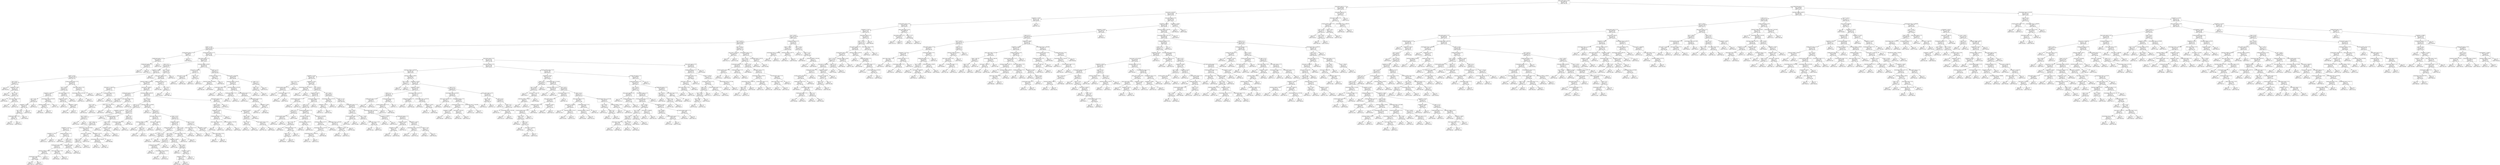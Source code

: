 digraph Tree {
node [shape=box] ;
0 [label="heavy_atom_count <= 28.5\nmse = 6091.818\nsamples = 782\nvalue = 461.343"] ;
1 [label="bond_stereo_count <= 1.5\nmse = 4046.288\nsamples = 438\nvalue = 480.183"] ;
0 -> 1 [labeldistance=2.5, labelangle=45, headlabel="True"] ;
2 [label="exact_mass <= 357.647\nmse = 3528.948\nsamples = 430\nvalue = 482.385"] ;
1 -> 2 ;
3 [label="complexity <= 738.0\nmse = 3112.537\nsamples = 302\nvalue = 489.922"] ;
2 -> 3 ;
4 [label="h_bond_donor_count <= 6.5\nmse = 2953.455\nsamples = 301\nvalue = 490.507"] ;
3 -> 4 ;
5 [label="complexity <= 542.5\nmse = 2473.32\nsamples = 297\nvalue = 491.576"] ;
4 -> 5 ;
6 [label="tpsa <= 145.5\nmse = 2382.788\nsamples = 274\nvalue = 494.04"] ;
5 -> 6 ;
7 [label="tpsa <= 121.5\nmse = 2368.008\nsamples = 266\nvalue = 492.907"] ;
6 -> 7 ;
8 [label="xlogp <= -1.95\nmse = 2181.597\nsamples = 249\nvalue = 494.612"] ;
7 -> 8 ;
9 [label="h_bond_donor_count <= 5.0\nmse = 1691.817\nsamples = 4\nvalue = 543.2"] ;
8 -> 9 ;
10 [label="rotable_bond_count <= 3.5\nmse = 1000.353\nsamples = 3\nvalue = 560.915"] ;
9 -> 10 ;
11 [label="rotable_bond_count <= 2.5\nmse = 1480.696\nsamples = 2\nvalue = 544.791"] ;
10 -> 11 ;
12 [label="mse = 0.0\nsamples = 1\nvalue = 572.0"] ;
11 -> 12 ;
13 [label="mse = -0.0\nsamples = 1\nvalue = 490.372"] ;
11 -> 13 ;
14 [label="mse = 0.0\nsamples = 1\nvalue = 577.04"] ;
10 -> 14 ;
15 [label="mse = -0.0\nsamples = 1\nvalue = 490.052"] ;
9 -> 15 ;
16 [label="h_bond_donor_count <= 1.5\nmse = 2143.135\nsamples = 245\nvalue = 493.638"] ;
8 -> 16 ;
17 [label="atom_stereo_count <= 1.5\nmse = 1445.683\nsamples = 113\nvalue = 500.61"] ;
16 -> 17 ;
18 [label="xlogp <= 0.2\nmse = 1429.403\nsamples = 95\nvalue = 504.711"] ;
17 -> 18 ;
19 [label="complexity <= 439.5\nmse = 1218.737\nsamples = 21\nvalue = 485.199"] ;
18 -> 19 ;
20 [label="xlogp <= -0.35\nmse = 1031.382\nsamples = 20\nvalue = 487.767"] ;
19 -> 20 ;
21 [label="tpsa <= 61.6\nmse = 830.614\nsamples = 5\nvalue = 510.745"] ;
20 -> 21 ;
22 [label="mse = 0.0\nsamples = 1\nvalue = 540.193"] ;
21 -> 22 ;
23 [label="complexity <= 138.5\nmse = 677.246\nsamples = 4\nvalue = 498.966"] ;
21 -> 23 ;
24 [label="mse = 0.0\nsamples = 1\nvalue = 447.996"] ;
23 -> 24 ;
25 [label="tpsa <= 71.4\nmse = 34.695\nsamples = 3\nvalue = 511.709"] ;
23 -> 25 ;
26 [label="mse = 0.0\nsamples = 1\nvalue = 501.602"] ;
25 -> 26 ;
27 [label="heavy_atom_count <= 12.5\nmse = 0.862\nsamples = 2\nvalue = 515.078"] ;
25 -> 27 ;
28 [label="mse = 0.0\nsamples = 1\nvalue = 515.734"] ;
27 -> 28 ;
29 [label="mse = -0.0\nsamples = 1\nvalue = 513.765"] ;
27 -> 29 ;
30 [label="h_bond_acceptor_count <= 3.5\nmse = 905.015\nsamples = 15\nvalue = 481.581"] ;
20 -> 30 ;
31 [label="tpsa <= 46.55\nmse = 818.327\nsamples = 12\nvalue = 491.484"] ;
30 -> 31 ;
32 [label="complexity <= 269.5\nmse = 535.66\nsamples = 8\nvalue = 475.653"] ;
31 -> 32 ;
33 [label="tpsa <= 40.5\nmse = 154.877\nsamples = 5\nvalue = 463.199"] ;
32 -> 33 ;
34 [label="complexity <= 263.0\nmse = 64.379\nsamples = 4\nvalue = 457.238"] ;
33 -> 34 ;
35 [label="tpsa <= 26.3\nmse = 7.042\nsamples = 3\nvalue = 453.817"] ;
34 -> 35 ;
36 [label="rotable_bond_count <= 6.0\nmse = 1.488\nsamples = 2\nvalue = 451.792"] ;
35 -> 36 ;
37 [label="mse = 0.0\nsamples = 1\nvalue = 452.655"] ;
36 -> 37 ;
38 [label="mse = -0.0\nsamples = 1\nvalue = 450.067"] ;
36 -> 38 ;
39 [label="mse = -0.0\nsamples = 1\nvalue = 456.854"] ;
35 -> 39 ;
40 [label="mse = -0.0\nsamples = 1\nvalue = 474.342"] ;
34 -> 40 ;
41 [label="mse = -0.0\nsamples = 1\nvalue = 481.081"] ;
33 -> 41 ;
42 [label="monoisotopic_mass <= 334.165\nmse = 34.457\nsamples = 3\nvalue = 508.864"] ;
32 -> 42 ;
43 [label="molecular_weight <= 322.1\nmse = 0.035\nsamples = 2\nvalue = 504.715"] ;
42 -> 43 ;
44 [label="mse = 0.0\nsamples = 1\nvalue = 504.901"] ;
43 -> 44 ;
45 [label="mse = -0.0\nsamples = 1\nvalue = 504.529"] ;
43 -> 45 ;
46 [label="mse = 0.0\nsamples = 1\nvalue = 517.163"] ;
42 -> 46 ;
47 [label="atom_stereo_count <= 0.5\nmse = 388.54\nsamples = 4\nvalue = 513.252"] ;
31 -> 47 ;
48 [label="complexity <= 204.6\nmse = 223.911\nsamples = 3\nvalue = 501.039"] ;
47 -> 48 ;
49 [label="mse = 0.0\nsamples = 1\nvalue = 471.957"] ;
48 -> 49 ;
50 [label="complexity <= 364.5\nmse = 15.588\nsamples = 2\nvalue = 508.31"] ;
48 -> 50 ;
51 [label="mse = 0.0\nsamples = 1\nvalue = 510.589"] ;
50 -> 51 ;
52 [label="mse = -0.0\nsamples = 1\nvalue = 501.471"] ;
50 -> 52 ;
53 [label="mse = 0.0\nsamples = 1\nvalue = 533.607"] ;
47 -> 53 ;
54 [label="heavy_atom_count <= 16.0\nmse = 151.616\nsamples = 3\nvalue = 454.702"] ;
30 -> 54 ;
55 [label="monoisotopic_mass <= 182.009\nmse = 21.207\nsamples = 2\nvalue = 449.986"] ;
54 -> 55 ;
56 [label="mse = 0.0\nsamples = 1\nvalue = 443.473"] ;
55 -> 56 ;
57 [label="mse = -0.0\nsamples = 1\nvalue = 453.242"] ;
55 -> 57 ;
58 [label="mse = 0.0\nsamples = 1\nvalue = 482.997"] ;
54 -> 58 ;
59 [label="mse = 0.0\nsamples = 1\nvalue = 400.442"] ;
19 -> 59 ;
60 [label="tpsa <= 112.5\nmse = 1354.987\nsamples = 74\nvalue = 510.018"] ;
18 -> 60 ;
61 [label="heavy_atom_count <= 25.5\nmse = 1265.601\nsamples = 73\nvalue = 508.683"] ;
60 -> 61 ;
62 [label="molecular_weight <= 168.735\nmse = 1033.693\nsamples = 70\nvalue = 510.614"] ;
61 -> 62 ;
63 [label="exact_mass <= 150.079\nmse = 183.579\nsamples = 3\nvalue = 557.184"] ;
62 -> 63 ;
64 [label="mse = 0.0\nsamples = 1\nvalue = 530.88"] ;
63 -> 64 ;
65 [label="rotable_bond_count <= 2.5\nmse = 13.252\nsamples = 2\nvalue = 563.76"] ;
63 -> 65 ;
66 [label="mse = 0.0\nsamples = 1\nvalue = 557.455"] ;
65 -> 66 ;
67 [label="mse = 0.0\nsamples = 1\nvalue = 565.862"] ;
65 -> 67 ;
68 [label="exact_mass <= 188.547\nmse = 971.685\nsamples = 67\nvalue = 508.571"] ;
62 -> 68 ;
69 [label="rotable_bond_count <= 3.5\nmse = 346.226\nsamples = 6\nvalue = 470.314"] ;
68 -> 69 ;
70 [label="tpsa <= 39.6\nmse = 126.041\nsamples = 4\nvalue = 481.733"] ;
69 -> 70 ;
71 [label="tpsa <= 28.6\nmse = 62.71\nsamples = 2\nvalue = 475.26"] ;
70 -> 71 ;
72 [label="mse = 0.0\nsamples = 1\nvalue = 461.544"] ;
71 -> 72 ;
73 [label="mse = -0.0\nsamples = 1\nvalue = 479.832"] ;
71 -> 73 ;
74 [label="heavy_atom_count <= 12.5\nmse = 1.292\nsamples = 2\nvalue = 494.679"] ;
70 -> 74 ;
75 [label="mse = 0.0\nsamples = 1\nvalue = 493.543"] ;
74 -> 75 ;
76 [label="mse = 0.0\nsamples = 1\nvalue = 495.816"] ;
74 -> 76 ;
77 [label="atom_stereo_count <= 0.5\nmse = 4.166\nsamples = 2\nvalue = 447.475"] ;
69 -> 77 ;
78 [label="mse = 0.0\nsamples = 1\nvalue = 448.918"] ;
77 -> 78 ;
79 [label="mse = 0.0\nsamples = 1\nvalue = 444.588"] ;
77 -> 79 ;
80 [label="molecular_weight <= 336.425\nmse = 889.086\nsamples = 61\nvalue = 511.851"] ;
68 -> 80 ;
81 [label="tpsa <= 55.25\nmse = 775.369\nsamples = 50\nvalue = 507.668"] ;
80 -> 81 ;
82 [label="xlogp <= 1.75\nmse = 582.957\nsamples = 25\nvalue = 516.218"] ;
81 -> 82 ;
83 [label="complexity <= 340.0\nmse = 178.431\nsamples = 3\nvalue = 556.963"] ;
82 -> 83 ;
84 [label="tpsa <= 45.25\nmse = 50.568\nsamples = 2\nvalue = 547.027"] ;
83 -> 84 ;
85 [label="mse = 0.0\nsamples = 1\nvalue = 552.055"] ;
84 -> 85 ;
86 [label="mse = 0.0\nsamples = 1\nvalue = 536.97"] ;
84 -> 86 ;
87 [label="mse = 0.0\nsamples = 1\nvalue = 571.867"] ;
83 -> 87 ;
88 [label="xlogp <= 4.4\nmse = 405.148\nsamples = 22\nvalue = 511.25"] ;
82 -> 88 ;
89 [label="rotable_bond_count <= 4.5\nmse = 307.566\nsamples = 19\nvalue = 514.262"] ;
88 -> 89 ;
90 [label="tpsa <= 38.8\nmse = 257.895\nsamples = 16\nvalue = 518.091"] ;
89 -> 90 ;
91 [label="complexity <= 221.0\nmse = 176.173\nsamples = 10\nvalue = 528.402"] ;
90 -> 91 ;
92 [label="complexity <= 179.0\nmse = 6.23\nsamples = 2\nvalue = 516.276"] ;
91 -> 92 ;
93 [label="mse = 0.0\nsamples = 1\nvalue = 513.78"] ;
92 -> 93 ;
94 [label="mse = 0.0\nsamples = 1\nvalue = 518.772"] ;
92 -> 94 ;
95 [label="rotable_bond_count <= 0.5\nmse = 170.714\nsamples = 8\nvalue = 531.866"] ;
91 -> 95 ;
96 [label="mse = 0.0\nsamples = 1\nvalue = 504.893"] ;
95 -> 96 ;
97 [label="xlogp <= 3.9\nmse = 123.573\nsamples = 7\nvalue = 533.941"] ;
95 -> 97 ;
98 [label="rotable_bond_count <= 2.5\nmse = 54.316\nsamples = 5\nvalue = 537.833"] ;
97 -> 98 ;
99 [label="molecular_weight <= 320.3\nmse = 9.854\nsamples = 3\nvalue = 532.959"] ;
98 -> 99 ;
100 [label="h_bond_donor_count <= 0.5\nmse = 0.602\nsamples = 2\nvalue = 529.868"] ;
99 -> 100 ;
101 [label="mse = 0.0\nsamples = 1\nvalue = 528.771"] ;
100 -> 101 ;
102 [label="mse = 0.0\nsamples = 1\nvalue = 530.417"] ;
100 -> 102 ;
103 [label="mse = 0.0\nsamples = 1\nvalue = 536.05"] ;
99 -> 103 ;
104 [label="heavy_atom_count <= 18.5\nmse = 0.695\nsamples = 2\nvalue = 547.582"] ;
98 -> 104 ;
105 [label="mse = 0.0\nsamples = 1\nvalue = 546.992"] ;
104 -> 105 ;
106 [label="mse = -0.0\nsamples = 1\nvalue = 548.761"] ;
104 -> 106 ;
107 [label="complexity <= 346.5\nmse = 168.638\nsamples = 2\nvalue = 525.185"] ;
97 -> 107 ;
108 [label="mse = 0.0\nsamples = 1\nvalue = 532.682"] ;
107 -> 108 ;
109 [label="mse = -0.0\nsamples = 1\nvalue = 502.692"] ;
107 -> 109 ;
110 [label="monoisotopic_mass <= 273.624\nmse = 50.506\nsamples = 6\nvalue = 504.833"] ;
90 -> 110 ;
111 [label="exact_mass <= 248.094\nmse = 3.761\nsamples = 3\nvalue = 512.84"] ;
110 -> 111 ;
112 [label="xlogp <= 2.25\nmse = 0.093\nsamples = 2\nvalue = 511.48"] ;
111 -> 112 ;
113 [label="mse = -0.0\nsamples = 1\nvalue = 511.656"] ;
112 -> 113 ;
114 [label="mse = -0.0\nsamples = 1\nvalue = 510.953"] ;
112 -> 114 ;
115 [label="mse = 0.0\nsamples = 1\nvalue = 515.56"] ;
111 -> 115 ;
116 [label="complexity <= 477.5\nmse = 1.419\nsamples = 3\nvalue = 498.828"] ;
110 -> 116 ;
117 [label="monoisotopic_mass <= 306.658\nmse = 0.449\nsamples = 2\nvalue = 496.848"] ;
116 -> 117 ;
118 [label="mse = 0.0\nsamples = 1\nvalue = 497.518"] ;
117 -> 118 ;
119 [label="mse = -0.0\nsamples = 1\nvalue = 496.178"] ;
117 -> 119 ;
120 [label="mse = 0.0\nsamples = 1\nvalue = 499.488"] ;
116 -> 120 ;
121 [label="xlogp <= 2.9\nmse = 77.324\nsamples = 3\nvalue = 493.842"] ;
89 -> 121 ;
122 [label="mse = 0.0\nsamples = 1\nvalue = 510.941"] ;
121 -> 122 ;
123 [label="complexity <= 289.0\nmse = 22.619\nsamples = 2\nvalue = 490.422"] ;
121 -> 123 ;
124 [label="mse = 0.0\nsamples = 1\nvalue = 486.539"] ;
123 -> 124 ;
125 [label="mse = 0.0\nsamples = 1\nvalue = 496.247"] ;
123 -> 125 ;
126 [label="xlogp <= 6.5\nmse = 70.432\nsamples = 3\nvalue = 473.094"] ;
88 -> 126 ;
127 [label="h_bond_donor_count <= 0.5\nmse = 18.033\nsamples = 2\nvalue = 478.499"] ;
126 -> 127 ;
128 [label="mse = 0.0\nsamples = 1\nvalue = 482.745"] ;
127 -> 128 ;
129 [label="mse = -0.0\nsamples = 1\nvalue = 474.252"] ;
127 -> 129 ;
130 [label="mse = -0.0\nsamples = 1\nvalue = 462.286"] ;
126 -> 130 ;
131 [label="molecular_weight <= 233.945\nmse = 817.189\nsamples = 25\nvalue = 498.075"] ;
81 -> 131 ;
132 [label="mse = 0.0\nsamples = 1\nvalue = 450.179"] ;
131 -> 132 ;
133 [label="xlogp <= 1.4\nmse = 686.301\nsamples = 24\nvalue = 501.856"] ;
131 -> 133 ;
134 [label="heavy_atom_count <= 20.5\nmse = 217.629\nsamples = 5\nvalue = 522.645"] ;
133 -> 134 ;
135 [label="molecular_weight <= 275.13\nmse = 48.125\nsamples = 3\nvalue = 514.087"] ;
134 -> 135 ;
136 [label="mse = 0.0\nsamples = 1\nvalue = 501.209"] ;
135 -> 136 ;
137 [label="xlogp <= 1.1\nmse = 8.329\nsamples = 2\nvalue = 517.307"] ;
135 -> 137 ;
138 [label="mse = 0.0\nsamples = 1\nvalue = 512.308"] ;
137 -> 138 ;
139 [label="mse = -0.0\nsamples = 1\nvalue = 518.973"] ;
137 -> 139 ;
140 [label="exact_mass <= 304.603\nmse = 0.596\nsamples = 2\nvalue = 544.039"] ;
134 -> 140 ;
141 [label="mse = 0.0\nsamples = 1\nvalue = 543.267"] ;
140 -> 141 ;
142 [label="mse = -0.0\nsamples = 1\nvalue = 544.811"] ;
140 -> 142 ;
143 [label="xlogp <= 3.25\nmse = 672.505\nsamples = 19\nvalue = 497.162"] ;
133 -> 143 ;
144 [label="complexity <= 385.5\nmse = 681.69\nsamples = 14\nvalue = 501.752"] ;
143 -> 144 ;
145 [label="rotable_bond_count <= 2.5\nmse = 1461.774\nsamples = 3\nvalue = 532.137"] ;
144 -> 145 ;
146 [label="mse = 0.0\nsamples = 1\nvalue = 579.971"] ;
145 -> 146 ;
147 [label="xlogp <= 2.3\nmse = 476.593\nsamples = 2\nvalue = 508.22"] ;
145 -> 147 ;
148 [label="mse = 0.0\nsamples = 1\nvalue = 530.051"] ;
147 -> 148 ;
149 [label="mse = 0.0\nsamples = 1\nvalue = 486.389"] ;
147 -> 149 ;
150 [label="xlogp <= 2.95\nmse = 419.515\nsamples = 11\nvalue = 497.411"] ;
144 -> 150 ;
151 [label="tpsa <= 66.7\nmse = 359.096\nsamples = 9\nvalue = 493.171"] ;
150 -> 151 ;
152 [label="tpsa <= 65.7\nmse = 487.036\nsamples = 4\nvalue = 475.345"] ;
151 -> 152 ;
153 [label="rotable_bond_count <= 1.5\nmse = 146.102\nsamples = 3\nvalue = 483.892"] ;
152 -> 153 ;
154 [label="mse = 0.0\nsamples = 1\nvalue = 469.128"] ;
153 -> 154 ;
155 [label="monoisotopic_mass <= 301.62\nmse = 1.308\nsamples = 2\nvalue = 493.735"] ;
153 -> 155 ;
156 [label="mse = 0.0\nsamples = 1\nvalue = 495.352"] ;
155 -> 156 ;
157 [label="mse = 0.0\nsamples = 1\nvalue = 492.926"] ;
155 -> 157 ;
158 [label="mse = -0.0\nsamples = 1\nvalue = 432.608"] ;
152 -> 158 ;
159 [label="complexity <= 403.0\nmse = 56.795\nsamples = 5\nvalue = 502.084"] ;
151 -> 159 ;
160 [label="mse = 0.0\nsamples = 1\nvalue = 512.905"] ;
159 -> 160 ;
161 [label="tpsa <= 83.2\nmse = 40.052\nsamples = 4\nvalue = 499.92"] ;
159 -> 161 ;
162 [label="mse = 0.0\nsamples = 1\nvalue = 481.0"] ;
161 -> 162 ;
163 [label="complexity <= 487.5\nmse = 0.309\nsamples = 3\nvalue = 502.022"] ;
161 -> 163 ;
164 [label="complexity <= 430.5\nmse = 0.071\nsamples = 2\nvalue = 501.66"] ;
163 -> 164 ;
165 [label="mse = 0.0\nsamples = 1\nvalue = 501.394"] ;
164 -> 165 ;
166 [label="mse = 0.0\nsamples = 1\nvalue = 501.926"] ;
164 -> 166 ;
167 [label="mse = 0.0\nsamples = 1\nvalue = 502.746"] ;
163 -> 167 ;
168 [label="heavy_atom_count <= 19.5\nmse = 26.83\nsamples = 2\nvalue = 522.854"] ;
150 -> 168 ;
169 [label="mse = 0.0\nsamples = 1\nvalue = 519.191"] ;
168 -> 169 ;
170 [label="mse = -0.0\nsamples = 1\nvalue = 530.179"] ;
168 -> 170 ;
171 [label="tpsa <= 71.35\nmse = 321.076\nsamples = 5\nvalue = 481.423"] ;
143 -> 171 ;
172 [label="heavy_atom_count <= 21.0\nmse = 0.77\nsamples = 2\nvalue = 494.114"] ;
171 -> 172 ;
173 [label="mse = 0.0\nsamples = 1\nvalue = 494.992"] ;
172 -> 173 ;
174 [label="mse = -0.0\nsamples = 1\nvalue = 493.237"] ;
172 -> 174 ;
175 [label="complexity <= 295.0\nmse = 247.064\nsamples = 3\nvalue = 464.502"] ;
171 -> 175 ;
176 [label="mse = 0.0\nsamples = 1\nvalue = 486.115"] ;
175 -> 176 ;
177 [label="heavy_atom_count <= 20.5\nmse = 20.255\nsamples = 2\nvalue = 453.696"] ;
175 -> 177 ;
178 [label="mse = 0.0\nsamples = 1\nvalue = 449.195"] ;
177 -> 178 ;
179 [label="mse = -0.0\nsamples = 1\nvalue = 458.196"] ;
177 -> 179 ;
180 [label="bond_stereo_count <= 0.5\nmse = 945.472\nsamples = 11\nvalue = 532.067"] ;
80 -> 180 ;
181 [label="xlogp <= 3.05\nmse = 448.385\nsamples = 10\nvalue = 540.335"] ;
180 -> 181 ;
182 [label="complexity <= 497.5\nmse = 183.303\nsamples = 5\nvalue = 556.596"] ;
181 -> 182 ;
183 [label="rotable_bond_count <= 3.5\nmse = 75.303\nsamples = 4\nvalue = 563.794"] ;
182 -> 183 ;
184 [label="heavy_atom_count <= 22.5\nmse = 3.017\nsamples = 2\nvalue = 574.332"] ;
183 -> 184 ;
185 [label="mse = 0.0\nsamples = 1\nvalue = 576.069"] ;
184 -> 185 ;
186 [label="mse = 0.0\nsamples = 1\nvalue = 572.595"] ;
184 -> 186 ;
187 [label="molecular_weight <= 347.825\nmse = 0.1\nsamples = 2\nvalue = 556.768"] ;
183 -> 187 ;
188 [label="mse = 0.0\nsamples = 1\nvalue = 556.321"] ;
187 -> 188 ;
189 [label="mse = 0.0\nsamples = 1\nvalue = 556.992"] ;
187 -> 189 ;
190 [label="mse = 0.0\nsamples = 1\nvalue = 538.602"] ;
182 -> 190 ;
191 [label="complexity <= 487.5\nmse = 288.933\nsamples = 5\nvalue = 527.687"] ;
181 -> 191 ;
192 [label="xlogp <= 4.95\nmse = 96.359\nsamples = 4\nvalue = 522.647"] ;
191 -> 192 ;
193 [label="tpsa <= 78.75\nmse = 0.08\nsamples = 2\nvalue = 515.206"] ;
192 -> 193 ;
194 [label="mse = 0.0\nsamples = 1\nvalue = 515.437"] ;
193 -> 194 ;
195 [label="mse = -0.0\nsamples = 1\nvalue = 514.859"] ;
193 -> 195 ;
196 [label="atom_stereo_count <= 0.5\nmse = 10.762\nsamples = 2\nvalue = 535.048"] ;
192 -> 196 ;
197 [label="mse = 0.0\nsamples = 1\nvalue = 532.728"] ;
196 -> 197 ;
198 [label="mse = -0.0\nsamples = 1\nvalue = 539.687"] ;
196 -> 198 ;
199 [label="mse = 0.0\nsamples = 1\nvalue = 568.014"] ;
191 -> 199 ;
200 [label="mse = -0.0\nsamples = 1\nvalue = 465.921"] ;
180 -> 200 ;
201 [label="rotable_bond_count <= 2.5\nmse = 4752.743\nsamples = 3\nvalue = 451.227"] ;
61 -> 201 ;
202 [label="mse = 0.0\nsamples = 1\nvalue = 331.858"] ;
201 -> 202 ;
203 [label="tpsa <= 64.15\nmse = 4.12\nsamples = 2\nvalue = 491.017"] ;
201 -> 203 ;
204 [label="mse = 0.0\nsamples = 1\nvalue = 492.452"] ;
203 -> 204 ;
205 [label="mse = 0.0\nsamples = 1\nvalue = 488.146"] ;
203 -> 205 ;
206 [label="mse = -0.0\nsamples = 1\nvalue = 592.131"] ;
60 -> 206 ;
207 [label="molecular_weight <= 248.81\nmse = 900.358\nsamples = 18\nvalue = 477.323"] ;
17 -> 207 ;
208 [label="exact_mass <= 187.62\nmse = 295.957\nsamples = 4\nvalue = 441.716"] ;
207 -> 208 ;
209 [label="exact_mass <= 167.131\nmse = 81.396\nsamples = 2\nvalue = 461.49"] ;
208 -> 209 ;
210 [label="mse = 0.0\nsamples = 1\nvalue = 470.512"] ;
209 -> 210 ;
211 [label="mse = -0.0\nsamples = 1\nvalue = 452.468"] ;
209 -> 211 ;
212 [label="xlogp <= 1.45\nmse = 4.54\nsamples = 2\nvalue = 428.533"] ;
208 -> 212 ;
213 [label="mse = 0.0\nsamples = 1\nvalue = 425.52"] ;
212 -> 213 ;
214 [label="mse = 0.0\nsamples = 1\nvalue = 430.04"] ;
212 -> 214 ;
215 [label="xlogp <= 1.75\nmse = 696.212\nsamples = 14\nvalue = 485.064"] ;
207 -> 215 ;
216 [label="covalent_unit_count <= 1.5\nmse = 17.799\nsamples = 3\nvalue = 460.016"] ;
215 -> 216 ;
217 [label="molecular_weight <= 288.365\nmse = 4.601\nsamples = 2\nvalue = 463.953"] ;
216 -> 217 ;
218 [label="mse = 0.0\nsamples = 1\nvalue = 462.436"] ;
217 -> 218 ;
219 [label="mse = 0.0\nsamples = 1\nvalue = 466.986"] ;
217 -> 219 ;
220 [label="mse = 0.0\nsamples = 1\nvalue = 456.079"] ;
216 -> 220 ;
221 [label="exact_mass <= 302.199\nmse = 636.068\nsamples = 11\nvalue = 493.904"] ;
215 -> 221 ;
222 [label="molecular_weight <= 252.35\nmse = 423.168\nsamples = 8\nvalue = 486.247"] ;
221 -> 222 ;
223 [label="h_bond_donor_count <= 0.5\nmse = 2.779\nsamples = 2\nvalue = 522.594"] ;
222 -> 223 ;
224 [label="mse = 0.0\nsamples = 1\nvalue = 520.927"] ;
223 -> 224 ;
225 [label="mse = -0.0\nsamples = 1\nvalue = 524.261"] ;
223 -> 225 ;
226 [label="molecular_weight <= 276.365\nmse = 236.353\nsamples = 6\nvalue = 480.189"] ;
222 -> 226 ;
227 [label="rotable_bond_count <= 4.0\nmse = 0.801\nsamples = 2\nvalue = 456.579"] ;
226 -> 227 ;
228 [label="mse = 0.0\nsamples = 1\nvalue = 457.212"] ;
227 -> 228 ;
229 [label="mse = 0.0\nsamples = 1\nvalue = 455.313"] ;
227 -> 229 ;
230 [label="h_bond_acceptor_count <= 2.5\nmse = 67.115\nsamples = 4\nvalue = 488.059"] ;
226 -> 230 ;
231 [label="mse = 0.0\nsamples = 1\nvalue = 470.196"] ;
230 -> 231 ;
232 [label="h_bond_acceptor_count <= 4.0\nmse = 30.631\nsamples = 3\nvalue = 490.292"] ;
230 -> 232 ;
233 [label="mse = 0.0\nsamples = 1\nvalue = 499.832"] ;
232 -> 233 ;
234 [label="complexity <= 440.5\nmse = 0.395\nsamples = 2\nvalue = 487.112"] ;
232 -> 234 ;
235 [label="mse = 0.0\nsamples = 1\nvalue = 487.741"] ;
234 -> 235 ;
236 [label="mse = -0.0\nsamples = 1\nvalue = 486.484"] ;
234 -> 236 ;
237 [label="xlogp <= 3.3\nmse = 79.255\nsamples = 3\nvalue = 529.636"] ;
221 -> 237 ;
238 [label="xlogp <= 2.8\nmse = 3.538\nsamples = 2\nvalue = 523.435"] ;
237 -> 238 ;
239 [label="mse = 0.0\nsamples = 1\nvalue = 525.316"] ;
238 -> 239 ;
240 [label="mse = 0.0\nsamples = 1\nvalue = 521.554"] ;
238 -> 240 ;
241 [label="mse = -0.0\nsamples = 1\nvalue = 542.037"] ;
237 -> 241 ;
242 [label="bond_stereo_count <= 0.5\nmse = 2677.651\nsamples = 132\nvalue = 487.489"] ;
16 -> 242 ;
243 [label="atom_stereo_count <= 0.5\nmse = 2475.485\nsamples = 119\nvalue = 484.637"] ;
242 -> 243 ;
244 [label="molecular_weight <= 306.295\nmse = 2247.937\nsamples = 69\nvalue = 476.59"] ;
243 -> 244 ;
245 [label="complexity <= 167.0\nmse = 1213.363\nsamples = 43\nvalue = 487.168"] ;
244 -> 245 ;
246 [label="tpsa <= 75.5\nmse = 79.124\nsamples = 4\nvalue = 515.978"] ;
245 -> 246 ;
247 [label="h_bond_acceptor_count <= 1.5\nmse = 25.198\nsamples = 3\nvalue = 512.881"] ;
246 -> 247 ;
248 [label="mse = 0.0\nsamples = 1\nvalue = 517.705"] ;
247 -> 248 ;
249 [label="h_bond_donor_count <= 3.0\nmse = 3.857\nsamples = 2\nvalue = 508.057"] ;
247 -> 249 ;
250 [label="mse = 0.0\nsamples = 1\nvalue = 509.446"] ;
249 -> 250 ;
251 [label="mse = 0.0\nsamples = 1\nvalue = 505.28"] ;
249 -> 251 ;
252 [label="mse = -0.0\nsamples = 1\nvalue = 534.556"] ;
246 -> 252 ;
253 [label="complexity <= 191.0\nmse = 1238.207\nsamples = 39\nvalue = 483.63"] ;
245 -> 253 ;
254 [label="monoisotopic_mass <= 144.027\nmse = 7.804\nsamples = 2\nvalue = 426.718"] ;
253 -> 254 ;
255 [label="mse = 0.0\nsamples = 1\nvalue = 423.924"] ;
254 -> 255 ;
256 [label="mse = 0.0\nsamples = 1\nvalue = 429.511"] ;
254 -> 256 ;
257 [label="tpsa <= 81.25\nmse = 1068.166\nsamples = 37\nvalue = 487.925"] ;
253 -> 257 ;
258 [label="complexity <= 207.5\nmse = 855.995\nsamples = 19\nvalue = 477.441"] ;
257 -> 258 ;
259 [label="h_bond_acceptor_count <= 1.5\nmse = 191.2\nsamples = 2\nvalue = 523.596"] ;
258 -> 259 ;
260 [label="mse = 0.0\nsamples = 1\nvalue = 509.769"] ;
259 -> 260 ;
261 [label="mse = -0.0\nsamples = 1\nvalue = 537.424"] ;
259 -> 261 ;
262 [label="h_bond_donor_count <= 2.5\nmse = 730.654\nsamples = 17\nvalue = 473.89"] ;
258 -> 262 ;
263 [label="xlogp <= 0.7\nmse = 642.851\nsamples = 16\nvalue = 471.769"] ;
262 -> 263 ;
264 [label="xlogp <= 0.3\nmse = 1955.473\nsamples = 3\nvalue = 450.398"] ;
263 -> 264 ;
265 [label="h_bond_acceptor_count <= 2.0\nmse = 5.379\nsamples = 2\nvalue = 475.903"] ;
264 -> 265 ;
266 [label="mse = 0.0\nsamples = 1\nvalue = 479.183"] ;
265 -> 266 ;
267 [label="mse = -0.0\nsamples = 1\nvalue = 474.263"] ;
265 -> 267 ;
268 [label="mse = 0.0\nsamples = 1\nvalue = 373.885"] ;
264 -> 268 ;
269 [label="h_bond_acceptor_count <= 3.5\nmse = 289.271\nsamples = 13\nvalue = 475.839"] ;
263 -> 269 ;
270 [label="exact_mass <= 264.102\nmse = 92.344\nsamples = 6\nvalue = 484.487"] ;
269 -> 270 ;
271 [label="tpsa <= 53.6\nmse = 41.521\nsamples = 4\nvalue = 480.926"] ;
270 -> 271 ;
272 [label="mse = 0.0\nsamples = 1\nvalue = 488.652"] ;
271 -> 272 ;
273 [label="rotable_bond_count <= 3.0\nmse = 17.516\nsamples = 3\nvalue = 477.063"] ;
271 -> 273 ;
274 [label="xlogp <= 1.75\nmse = 0.004\nsamples = 2\nvalue = 480.023"] ;
273 -> 274 ;
275 [label="mse = 0.0\nsamples = 1\nvalue = 480.083"] ;
274 -> 275 ;
276 [label="mse = -0.0\nsamples = 1\nvalue = 479.962"] ;
274 -> 276 ;
277 [label="mse = -0.0\nsamples = 1\nvalue = 471.145"] ;
273 -> 277 ;
278 [label="molecular_weight <= 281.31\nmse = 7.285\nsamples = 2\nvalue = 500.509"] ;
270 -> 278 ;
279 [label="mse = 0.0\nsamples = 1\nvalue = 497.81"] ;
278 -> 279 ;
280 [label="mse = 0.0\nsamples = 1\nvalue = 503.208"] ;
278 -> 280 ;
281 [label="exact_mass <= 255.588\nmse = 333.151\nsamples = 7\nvalue = 466.327"] ;
269 -> 281 ;
282 [label="molecular_weight <= 247.27\nmse = 76.577\nsamples = 4\nvalue = 478.788"] ;
281 -> 282 ;
283 [label="monoisotopic_mass <= 227.614\nmse = 31.395\nsamples = 3\nvalue = 475.613"] ;
282 -> 283 ;
284 [label="monoisotopic_mass <= 196.554\nmse = 0.436\nsamples = 2\nvalue = 478.399"] ;
283 -> 284 ;
285 [label="mse = 0.0\nsamples = 1\nvalue = 477.255"] ;
284 -> 285 ;
286 [label="mse = 0.0\nsamples = 1\nvalue = 478.78"] ;
284 -> 286 ;
287 [label="mse = -0.0\nsamples = 1\nvalue = 464.469"] ;
283 -> 287 ;
288 [label="mse = 0.0\nsamples = 1\nvalue = 494.665"] ;
282 -> 288 ;
289 [label="monoisotopic_mass <= 283.065\nmse = 135.709\nsamples = 3\nvalue = 447.635"] ;
281 -> 289 ;
290 [label="complexity <= 365.5\nmse = 8.299\nsamples = 2\nvalue = 454.205"] ;
289 -> 290 ;
291 [label="mse = 0.0\nsamples = 1\nvalue = 456.242"] ;
290 -> 291 ;
292 [label="mse = -0.0\nsamples = 1\nvalue = 450.131"] ;
290 -> 292 ;
293 [label="mse = 0.0\nsamples = 1\nvalue = 427.926"] ;
289 -> 293 ;
294 [label="mse = -0.0\nsamples = 1\nvalue = 526.93"] ;
262 -> 294 ;
295 [label="tpsa <= 88.7\nmse = 1044.804\nsamples = 18\nvalue = 499.667"] ;
257 -> 295 ;
296 [label="monoisotopic_mass <= 272.074\nmse = 26.88\nsamples = 3\nvalue = 549.433"] ;
295 -> 296 ;
297 [label="complexity <= 412.0\nmse = 8.14\nsamples = 2\nvalue = 544.657"] ;
296 -> 297 ;
298 [label="mse = 0.0\nsamples = 1\nvalue = 547.51"] ;
297 -> 298 ;
299 [label="mse = 0.0\nsamples = 1\nvalue = 541.804"] ;
297 -> 299 ;
300 [label="mse = 0.0\nsamples = 1\nvalue = 554.209"] ;
296 -> 300 ;
301 [label="xlogp <= -1.75\nmse = 677.103\nsamples = 15\nvalue = 490.188"] ;
295 -> 301 ;
302 [label="mse = 0.0\nsamples = 1\nvalue = 444.266"] ;
301 -> 302 ;
303 [label="h_bond_donor_count <= 2.5\nmse = 503.026\nsamples = 14\nvalue = 495.022"] ;
301 -> 303 ;
304 [label="tpsa <= 106.0\nmse = 28.742\nsamples = 5\nvalue = 513.352"] ;
303 -> 304 ;
305 [label="h_bond_acceptor_count <= 5.0\nmse = 12.527\nsamples = 2\nvalue = 517.964"] ;
304 -> 305 ;
306 [label="mse = 0.0\nsamples = 1\nvalue = 515.461"] ;
305 -> 306 ;
307 [label="mse = 0.0\nsamples = 1\nvalue = 522.969"] ;
305 -> 307 ;
308 [label="tpsa <= 108.5\nmse = 2.422\nsamples = 3\nvalue = 508.74"] ;
304 -> 308 ;
309 [label="mse = 0.0\nsamples = 1\nvalue = 510.925"] ;
308 -> 309 ;
310 [label="heavy_atom_count <= 18.5\nmse = 0.054\nsamples = 2\nvalue = 507.648"] ;
308 -> 310 ;
311 [label="mse = 0.0\nsamples = 1\nvalue = 507.416"] ;
310 -> 311 ;
312 [label="mse = -0.0\nsamples = 1\nvalue = 507.88"] ;
310 -> 312 ;
313 [label="monoisotopic_mass <= 202.083\nmse = 495.286\nsamples = 9\nvalue = 486.562"] ;
303 -> 313 ;
314 [label="complexity <= 230.0\nmse = 88.322\nsamples = 2\nvalue = 530.181"] ;
313 -> 314 ;
315 [label="mse = 0.0\nsamples = 1\nvalue = 539.579"] ;
314 -> 315 ;
316 [label="mse = 0.0\nsamples = 1\nvalue = 520.783"] ;
314 -> 316 ;
317 [label="rotable_bond_count <= 2.5\nmse = 160.455\nsamples = 7\nvalue = 478.631"] ;
313 -> 317 ;
318 [label="complexity <= 455.0\nmse = 50.045\nsamples = 3\nvalue = 460.209"] ;
317 -> 318 ;
319 [label="complexity <= 375.5\nmse = 37.039\nsamples = 2\nvalue = 456.649"] ;
318 -> 319 ;
320 [label="mse = 0.0\nsamples = 1\nvalue = 462.735"] ;
319 -> 320 ;
321 [label="mse = 0.0\nsamples = 1\nvalue = 450.563"] ;
319 -> 321 ;
322 [label="mse = 0.0\nsamples = 1\nvalue = 467.33"] ;
318 -> 322 ;
323 [label="complexity <= 297.5\nmse = 26.869\nsamples = 4\nvalue = 485.54"] ;
317 -> 323 ;
324 [label="monoisotopic_mass <= 253.126\nmse = 2.544\nsamples = 2\nvalue = 480.74"] ;
323 -> 324 ;
325 [label="mse = 0.0\nsamples = 1\nvalue = 482.335"] ;
324 -> 325 ;
326 [label="mse = -0.0\nsamples = 1\nvalue = 479.145"] ;
324 -> 326 ;
327 [label="xlogp <= 1.45\nmse = 5.119\nsamples = 2\nvalue = 490.34"] ;
323 -> 327 ;
328 [label="mse = 0.0\nsamples = 1\nvalue = 488.077"] ;
327 -> 328 ;
329 [label="mse = 0.0\nsamples = 1\nvalue = 492.602"] ;
327 -> 329 ;
330 [label="molecular_weight <= 308.82\nmse = 3484.54\nsamples = 26\nvalue = 458.775"] ;
244 -> 330 ;
331 [label="tpsa <= 93.85\nmse = 23.478\nsamples = 2\nvalue = 375.162"] ;
330 -> 331 ;
332 [label="mse = -0.0\nsamples = 1\nvalue = 377.96"] ;
331 -> 332 ;
333 [label="mse = -0.0\nsamples = 1\nvalue = 366.77"] ;
331 -> 333 ;
334 [label="complexity <= 420.0\nmse = 2972.496\nsamples = 24\nvalue = 468.611"] ;
330 -> 334 ;
335 [label="complexity <= 390.5\nmse = 3528.105\nsamples = 10\nvalue = 439.752"] ;
334 -> 335 ;
336 [label="xlogp <= 1.1\nmse = 858.697\nsamples = 5\nvalue = 490.936"] ;
335 -> 336 ;
337 [label="rotable_bond_count <= 8.0\nmse = 329.15\nsamples = 2\nvalue = 522.711"] ;
336 -> 337 ;
338 [label="mse = 0.0\nsamples = 1\nvalue = 504.568"] ;
337 -> 338 ;
339 [label="mse = -0.0\nsamples = 1\nvalue = 540.853"] ;
337 -> 339 ;
340 [label="h_bond_donor_count <= 2.5\nmse = 89.929\nsamples = 3\nvalue = 469.753"] ;
336 -> 340 ;
341 [label="h_bond_acceptor_count <= 4.5\nmse = 27.217\nsamples = 2\nvalue = 475.744"] ;
340 -> 341 ;
342 [label="mse = 0.0\nsamples = 1\nvalue = 470.527"] ;
341 -> 342 ;
343 [label="mse = -0.0\nsamples = 1\nvalue = 480.961"] ;
341 -> 343 ;
344 [label="mse = 0.0\nsamples = 1\nvalue = 457.771"] ;
340 -> 344 ;
345 [label="monoisotopic_mass <= 334.123\nmse = 2747.109\nsamples = 5\nvalue = 411.317"] ;
335 -> 345 ;
346 [label="rotable_bond_count <= 3.5\nmse = 2569.155\nsamples = 2\nvalue = 354.812"] ;
345 -> 346 ;
347 [label="mse = 0.0\nsamples = 1\nvalue = 318.971"] ;
346 -> 347 ;
348 [label="mse = -0.0\nsamples = 1\nvalue = 426.494"] ;
346 -> 348 ;
349 [label="monoisotopic_mass <= 339.138\nmse = 441.485\nsamples = 3\nvalue = 439.569"] ;
345 -> 349 ;
350 [label="mse = 0.0\nsamples = 1\nvalue = 409.891"] ;
349 -> 350 ;
351 [label="complexity <= 416.0\nmse = 1.624\nsamples = 2\nvalue = 454.408"] ;
349 -> 351 ;
352 [label="mse = 0.0\nsamples = 1\nvalue = 453.134"] ;
351 -> 352 ;
353 [label="mse = 0.0\nsamples = 1\nvalue = 455.683"] ;
351 -> 353 ;
354 [label="xlogp <= 3.3\nmse = 1592.491\nsamples = 14\nvalue = 488.812"] ;
334 -> 354 ;
355 [label="monoisotopic_mass <= 316.581\nmse = 520.069\nsamples = 8\nvalue = 464.029"] ;
354 -> 355 ;
356 [label="heavy_atom_count <= 21.5\nmse = 101.75\nsamples = 2\nvalue = 492.044"] ;
355 -> 356 ;
357 [label="mse = 0.0\nsamples = 1\nvalue = 484.911"] ;
356 -> 357 ;
358 [label="mse = -0.0\nsamples = 1\nvalue = 506.309"] ;
356 -> 358 ;
359 [label="rotable_bond_count <= 3.5\nmse = 218.839\nsamples = 6\nvalue = 452.022"] ;
355 -> 359 ;
360 [label="h_bond_donor_count <= 2.5\nmse = 61.878\nsamples = 4\nvalue = 443.677"] ;
359 -> 360 ;
361 [label="complexity <= 499.5\nmse = 10.135\nsamples = 2\nvalue = 435.062"] ;
360 -> 361 ;
362 [label="mse = 0.0\nsamples = 1\nvalue = 438.246"] ;
361 -> 362 ;
363 [label="mse = 0.0\nsamples = 1\nvalue = 431.879"] ;
361 -> 363 ;
364 [label="exact_mass <= 337.057\nmse = 13.915\nsamples = 2\nvalue = 449.42"] ;
360 -> 364 ;
365 [label="mse = 0.0\nsamples = 1\nvalue = 452.058"] ;
364 -> 365 ;
366 [label="mse = 0.0\nsamples = 1\nvalue = 444.145"] ;
364 -> 366 ;
367 [label="monoisotopic_mass <= 342.659\nmse = 1.867\nsamples = 2\nvalue = 472.886"] ;
359 -> 367 ;
368 [label="mse = 0.0\nsamples = 1\nvalue = 471.519"] ;
367 -> 368 ;
369 [label="mse = 0.0\nsamples = 1\nvalue = 474.252"] ;
367 -> 369 ;
370 [label="heavy_atom_count <= 23.5\nmse = 1436.449\nsamples = 6\nvalue = 513.596"] ;
354 -> 370 ;
371 [label="xlogp <= 3.95\nmse = 0.931\nsamples = 2\nvalue = 458.179"] ;
370 -> 371 ;
372 [label="mse = 0.0\nsamples = 1\nvalue = 459.144"] ;
371 -> 372 ;
373 [label="mse = 0.0\nsamples = 1\nvalue = 457.214"] ;
371 -> 373 ;
374 [label="xlogp <= 3.6\nmse = 835.621\nsamples = 4\nvalue = 527.45"] ;
370 -> 374 ;
375 [label="mse = 0.0\nsamples = 1\nvalue = 557.497"] ;
374 -> 375 ;
376 [label="xlogp <= 4.0\nmse = 712.92\nsamples = 3\nvalue = 517.435"] ;
374 -> 376 ;
377 [label="mse = 0.0\nsamples = 1\nvalue = 457.821"] ;
376 -> 377 ;
378 [label="monoisotopic_mass <= 332.094\nmse = 2.585\nsamples = 2\nvalue = 529.358"] ;
376 -> 378 ;
379 [label="mse = 0.0\nsamples = 1\nvalue = 531.327"] ;
378 -> 379 ;
380 [label="mse = 0.0\nsamples = 1\nvalue = 528.045"] ;
378 -> 380 ;
381 [label="h_bond_acceptor_count <= 4.5\nmse = 2577.468\nsamples = 50\nvalue = 494.181"] ;
243 -> 381 ;
382 [label="complexity <= 262.0\nmse = 1602.178\nsamples = 27\nvalue = 509.036"] ;
381 -> 382 ;
383 [label="xlogp <= 0.2\nmse = 2509.919\nsamples = 5\nvalue = 456.946"] ;
382 -> 383 ;
384 [label="tpsa <= 50.95\nmse = 622.463\nsamples = 4\nvalue = 475.095"] ;
383 -> 384 ;
385 [label="mse = 0.0\nsamples = 1\nvalue = 450.32"] ;
384 -> 385 ;
386 [label="exact_mass <= 147.105\nmse = 17.325\nsamples = 3\nvalue = 499.87"] ;
384 -> 386 ;
387 [label="molecular_weight <= 123.67\nmse = 0.81\nsamples = 2\nvalue = 496.973"] ;
386 -> 387 ;
388 [label="mse = 0.0\nsamples = 1\nvalue = 496.073"] ;
387 -> 388 ;
389 [label="mse = -0.0\nsamples = 1\nvalue = 497.873"] ;
387 -> 389 ;
390 [label="mse = 0.0\nsamples = 1\nvalue = 505.664"] ;
386 -> 390 ;
391 [label="mse = -0.0\nsamples = 1\nvalue = 348.05"] ;
383 -> 391 ;
392 [label="monoisotopic_mass <= 219.095\nmse = 885.391\nsamples = 22\nvalue = 518.151"] ;
382 -> 392 ;
393 [label="molecular_weight <= 215.72\nmse = 129.298\nsamples = 2\nvalue = 564.87"] ;
392 -> 393 ;
394 [label="mse = 0.0\nsamples = 1\nvalue = 545.175"] ;
393 -> 394 ;
395 [label="mse = 0.0\nsamples = 1\nvalue = 571.435"] ;
393 -> 395 ;
396 [label="tpsa <= 67.3\nmse = 699.939\nsamples = 20\nvalue = 512.96"] ;
392 -> 396 ;
397 [label="h_bond_donor_count <= 2.5\nmse = 414.34\nsamples = 9\nvalue = 525.502"] ;
396 -> 397 ;
398 [label="atom_stereo_count <= 3.5\nmse = 357.542\nsamples = 8\nvalue = 528.976"] ;
397 -> 398 ;
399 [label="rotable_bond_count <= 4.5\nmse = 101.57\nsamples = 6\nvalue = 534.256"] ;
398 -> 399 ;
400 [label="h_bond_acceptor_count <= 3.5\nmse = 51.741\nsamples = 5\nvalue = 536.474"] ;
399 -> 400 ;
401 [label="xlogp <= 0.65\nmse = 31.16\nsamples = 4\nvalue = 534.944"] ;
400 -> 401 ;
402 [label="mse = 0.0\nsamples = 1\nvalue = 549.929"] ;
401 -> 402 ;
403 [label="xlogp <= 1.9\nmse = 6.901\nsamples = 3\nvalue = 533.279"] ;
401 -> 403 ;
404 [label="mse = 0.0\nsamples = 1\nvalue = 525.944"] ;
403 -> 404 ;
405 [label="exact_mass <= 267.612\nmse = 0.197\nsamples = 2\nvalue = 534.196"] ;
403 -> 405 ;
406 [label="mse = 0.0\nsamples = 1\nvalue = 534.965"] ;
405 -> 406 ;
407 [label="mse = 0.0\nsamples = 1\nvalue = 533.94"] ;
405 -> 407 ;
408 [label="mse = 0.0\nsamples = 1\nvalue = 551.776"] ;
400 -> 408 ;
409 [label="mse = 0.0\nsamples = 1\nvalue = 509.852"] ;
399 -> 409 ;
410 [label="complexity <= 481.5\nmse = 790.921\nsamples = 2\nvalue = 513.136"] ;
398 -> 410 ;
411 [label="mse = 0.0\nsamples = 1\nvalue = 464.425"] ;
410 -> 411 ;
412 [label="mse = -0.0\nsamples = 1\nvalue = 529.373"] ;
410 -> 412 ;
413 [label="mse = -0.0\nsamples = 1\nvalue = 497.714"] ;
397 -> 413 ;
414 [label="xlogp <= 0.15\nmse = 670.928\nsamples = 11\nvalue = 500.418"] ;
396 -> 414 ;
415 [label="heavy_atom_count <= 17.5\nmse = 465.07\nsamples = 6\nvalue = 511.266"] ;
414 -> 415 ;
416 [label="exact_mass <= 222.082\nmse = 426.746\nsamples = 3\nvalue = 494.504"] ;
415 -> 416 ;
417 [label="mse = 0.0\nsamples = 1\nvalue = 515.136"] ;
416 -> 417 ;
418 [label="molecular_weight <= 233.77\nmse = 2.119\nsamples = 2\nvalue = 473.872"] ;
416 -> 418 ;
419 [label="mse = 0.0\nsamples = 1\nvalue = 474.901"] ;
418 -> 419 ;
420 [label="mse = -0.0\nsamples = 1\nvalue = 471.813"] ;
418 -> 420 ;
421 [label="rotable_bond_count <= 4.0\nmse = 50.64\nsamples = 3\nvalue = 525.634"] ;
415 -> 421 ;
422 [label="molecular_weight <= 295.53\nmse = 15.113\nsamples = 2\nvalue = 520.022"] ;
421 -> 422 ;
423 [label="mse = 0.0\nsamples = 1\nvalue = 523.909"] ;
422 -> 423 ;
424 [label="mse = -0.0\nsamples = 1\nvalue = 516.134"] ;
422 -> 424 ;
425 [label="mse = 0.0\nsamples = 1\nvalue = 533.118"] ;
421 -> 425 ;
426 [label="monoisotopic_mass <= 312.149\nmse = 104.626\nsamples = 5\nvalue = 472.213"] ;
414 -> 426 ;
427 [label="tpsa <= 69.8\nmse = 73.141\nsamples = 3\nvalue = 466.183"] ;
426 -> 427 ;
428 [label="mse = 0.0\nsamples = 1\nvalue = 478.134"] ;
427 -> 428 ;
429 [label="xlogp <= 2.3\nmse = 2.586\nsamples = 2\nvalue = 460.207"] ;
427 -> 429 ;
430 [label="mse = 0.0\nsamples = 1\nvalue = 461.815"] ;
429 -> 430 ;
431 [label="mse = 0.0\nsamples = 1\nvalue = 458.599"] ;
429 -> 431 ;
432 [label="molecular_weight <= 323.9\nmse = 15.504\nsamples = 2\nvalue = 481.258"] ;
426 -> 432 ;
433 [label="mse = 0.0\nsamples = 1\nvalue = 477.32"] ;
432 -> 433 ;
434 [label="mse = 0.0\nsamples = 1\nvalue = 485.195"] ;
432 -> 434 ;
435 [label="covalent_unit_count <= 1.5\nmse = 3166.462\nsamples = 23\nvalue = 476.28"] ;
381 -> 435 ;
436 [label="h_bond_donor_count <= 3.5\nmse = 2162.219\nsamples = 22\nvalue = 486.157"] ;
435 -> 436 ;
437 [label="tpsa <= 87.45\nmse = 1598.134\nsamples = 17\nvalue = 471.616"] ;
436 -> 437 ;
438 [label="heavy_atom_count <= 19.0\nmse = 368.902\nsamples = 3\nvalue = 520.794"] ;
437 -> 438 ;
439 [label="mse = 0.0\nsamples = 1\nvalue = 548.779"] ;
438 -> 439 ;
440 [label="rotable_bond_count <= 6.5\nmse = 143.798\nsamples = 2\nvalue = 511.466"] ;
438 -> 440 ;
441 [label="mse = 0.0\nsamples = 1\nvalue = 519.945"] ;
440 -> 441 ;
442 [label="mse = -0.0\nsamples = 1\nvalue = 494.507"] ;
440 -> 442 ;
443 [label="atom_stereo_count <= 3.5\nmse = 1301.969\nsamples = 14\nvalue = 462.675"] ;
437 -> 443 ;
444 [label="h_bond_acceptor_count <= 5.5\nmse = 1051.914\nsamples = 13\nvalue = 456.796"] ;
443 -> 444 ;
445 [label="tpsa <= 105.5\nmse = 314.889\nsamples = 8\nvalue = 468.559"] ;
444 -> 445 ;
446 [label="tpsa <= 99.0\nmse = 51.76\nsamples = 6\nvalue = 477.513"] ;
445 -> 446 ;
447 [label="tpsa <= 95.9\nmse = 2.605\nsamples = 4\nvalue = 481.81"] ;
446 -> 447 ;
448 [label="atom_stereo_count <= 1.5\nmse = 1.363\nsamples = 2\nvalue = 479.258"] ;
447 -> 448 ;
449 [label="mse = 0.0\nsamples = 1\nvalue = 478.091"] ;
448 -> 449 ;
450 [label="mse = -0.0\nsamples = 1\nvalue = 480.426"] ;
448 -> 450 ;
451 [label="tpsa <= 97.95\nmse = 0.125\nsamples = 2\nvalue = 482.66"] ;
447 -> 451 ;
452 [label="mse = -0.0\nsamples = 1\nvalue = 482.502"] ;
451 -> 452 ;
453 [label="mse = -0.0\nsamples = 1\nvalue = 483.452"] ;
451 -> 453 ;
454 [label="xlogp <= 0.1\nmse = 2.304\nsamples = 2\nvalue = 466.054"] ;
446 -> 454 ;
455 [label="mse = 0.0\nsamples = 1\nvalue = 468.201"] ;
454 -> 455 ;
456 [label="mse = 0.0\nsamples = 1\nvalue = 464.981"] ;
454 -> 456 ;
457 [label="exact_mass <= 246.062\nmse = 211.63\nsamples = 2\nvalue = 443.934"] ;
445 -> 457 ;
458 [label="mse = 0.0\nsamples = 1\nvalue = 418.737"] ;
457 -> 458 ;
459 [label="mse = 0.0\nsamples = 1\nvalue = 452.333"] ;
457 -> 459 ;
460 [label="complexity <= 407.0\nmse = 1602.603\nsamples = 5\nvalue = 421.507"] ;
444 -> 460 ;
461 [label="tpsa <= 98.95\nmse = 646.201\nsamples = 3\nvalue = 393.056"] ;
460 -> 461 ;
462 [label="mse = 0.0\nsamples = 1\nvalue = 429.005"] ;
461 -> 462 ;
463 [label="h_bond_acceptor_count <= 7.0\nmse = 0.035\nsamples = 2\nvalue = 375.081"] ;
461 -> 463 ;
464 [label="mse = 0.0\nsamples = 1\nvalue = 375.268"] ;
463 -> 464 ;
465 [label="mse = -0.0\nsamples = 1\nvalue = 374.894"] ;
463 -> 465 ;
466 [label="h_bond_acceptor_count <= 7.0\nmse = 1.662\nsamples = 2\nvalue = 464.184"] ;
460 -> 466 ;
467 [label="mse = 0.0\nsamples = 1\nvalue = 462.895"] ;
466 -> 467 ;
468 [label="mse = 0.0\nsamples = 1\nvalue = 465.473"] ;
466 -> 468 ;
469 [label="mse = -0.0\nsamples = 1\nvalue = 521.47"] ;
443 -> 469 ;
470 [label="rotable_bond_count <= 5.5\nmse = 1649.929\nsamples = 5\nvalue = 523.962"] ;
436 -> 470 ;
471 [label="tpsa <= 107.0\nmse = 696.111\nsamples = 3\nvalue = 495.336"] ;
470 -> 471 ;
472 [label="mse = 0.0\nsamples = 1\nvalue = 458.334"] ;
471 -> 472 ;
473 [label="xlogp <= 0.3\nmse = 17.306\nsamples = 2\nvalue = 513.837"] ;
471 -> 473 ;
474 [label="mse = 0.0\nsamples = 1\nvalue = 517.997"] ;
473 -> 474 ;
475 [label="mse = 0.0\nsamples = 1\nvalue = 509.677"] ;
473 -> 475 ;
476 [label="atom_stereo_count <= 2.0\nmse = 7.77\nsamples = 2\nvalue = 566.9"] ;
470 -> 476 ;
477 [label="mse = 0.0\nsamples = 1\nvalue = 569.688"] ;
476 -> 477 ;
478 [label="mse = 0.0\nsamples = 1\nvalue = 564.113"] ;
476 -> 478 ;
479 [label="mse = 0.0\nsamples = 1\nvalue = 357.761"] ;
435 -> 479 ;
480 [label="heavy_atom_count <= 25.5\nmse = 3698.655\nsamples = 13\nvalue = 509.826"] ;
242 -> 480 ;
481 [label="rotable_bond_count <= 2.5\nmse = 604.298\nsamples = 12\nvalue = 521.472"] ;
480 -> 481 ;
482 [label="h_bond_donor_count <= 3.5\nmse = 207.78\nsamples = 4\nvalue = 489.867"] ;
481 -> 482 ;
483 [label="exact_mass <= 287.539\nmse = 78.073\nsamples = 3\nvalue = 498.692"] ;
482 -> 483 ;
484 [label="heavy_atom_count <= 16.0\nmse = 22.925\nsamples = 2\nvalue = 506.853"] ;
483 -> 484 ;
485 [label="mse = 0.0\nsamples = 1\nvalue = 502.065"] ;
484 -> 485 ;
486 [label="mse = -0.0\nsamples = 1\nvalue = 511.641"] ;
484 -> 486 ;
487 [label="mse = 0.0\nsamples = 1\nvalue = 490.53"] ;
483 -> 487 ;
488 [label="mse = 0.0\nsamples = 1\nvalue = 472.219"] ;
482 -> 488 ;
489 [label="tpsa <= 100.35\nmse = 267.292\nsamples = 8\nvalue = 532.626"] ;
481 -> 489 ;
490 [label="h_bond_donor_count <= 2.5\nmse = 111.475\nsamples = 6\nvalue = 538.684"] ;
489 -> 490 ;
491 [label="xlogp <= 3.4\nmse = 39.623\nsamples = 4\nvalue = 532.942"] ;
490 -> 491 ;
492 [label="tpsa <= 92.3\nmse = 13.988\nsamples = 3\nvalue = 535.608"] ;
491 -> 492 ;
493 [label="tpsa <= 84.2\nmse = 0.093\nsamples = 2\nvalue = 532.717"] ;
492 -> 493 ;
494 [label="mse = 0.0\nsamples = 1\nvalue = 532.966"] ;
493 -> 494 ;
495 [label="mse = -0.0\nsamples = 1\nvalue = 532.343"] ;
493 -> 495 ;
496 [label="mse = 0.0\nsamples = 1\nvalue = 540.426"] ;
492 -> 496 ;
497 [label="mse = 0.0\nsamples = 1\nvalue = 522.277"] ;
491 -> 497 ;
498 [label="h_bond_acceptor_count <= 4.5\nmse = 2.53\nsamples = 2\nvalue = 553.042"] ;
490 -> 498 ;
499 [label="mse = 0.0\nsamples = 1\nvalue = 551.451"] ;
498 -> 499 ;
500 [label="mse = -0.0\nsamples = 1\nvalue = 554.632"] ;
498 -> 500 ;
501 [label="monoisotopic_mass <= 327.094\nmse = 23.879\nsamples = 2\nvalue = 504.355"] ;
489 -> 501 ;
502 [label="mse = 0.0\nsamples = 1\nvalue = 497.444"] ;
501 -> 502 ;
503 [label="mse = -0.0\nsamples = 1\nvalue = 507.81"] ;
501 -> 503 ;
504 [label="mse = -0.0\nsamples = 1\nvalue = 241.965"] ;
480 -> 504 ;
505 [label="tpsa <= 123.5\nmse = 4705.054\nsamples = 17\nvalue = 462.738"] ;
7 -> 505 ;
506 [label="exact_mass <= 315.139\nmse = 25548.026\nsamples = 2\nvalue = 352.61"] ;
505 -> 506 ;
507 [label="mse = 0.0\nsamples = 1\nvalue = 192.773"] ;
506 -> 507 ;
508 [label="mse = 0.0\nsamples = 1\nvalue = 512.448"] ;
506 -> 508 ;
509 [label="h_bond_donor_count <= 4.5\nmse = 1454.944\nsamples = 15\nvalue = 473.227"] ;
505 -> 509 ;
510 [label="tpsa <= 132.5\nmse = 714.283\nsamples = 13\nvalue = 487.045"] ;
509 -> 510 ;
511 [label="h_bond_donor_count <= 2.5\nmse = 88.148\nsamples = 4\nvalue = 458.352"] ;
510 -> 511 ;
512 [label="h_bond_acceptor_count <= 6.5\nmse = 40.177\nsamples = 2\nvalue = 470.274"] ;
511 -> 512 ;
513 [label="mse = 0.0\nsamples = 1\nvalue = 476.612"] ;
512 -> 513 ;
514 [label="mse = 0.0\nsamples = 1\nvalue = 463.935"] ;
512 -> 514 ;
515 [label="rotable_bond_count <= 3.5\nmse = 5.545\nsamples = 2\nvalue = 452.392"] ;
511 -> 515 ;
516 [label="mse = 0.0\nsamples = 1\nvalue = 451.032"] ;
515 -> 516 ;
517 [label="mse = 0.0\nsamples = 1\nvalue = 456.47"] ;
515 -> 517 ;
518 [label="xlogp <= -2.05\nmse = 361.83\nsamples = 9\nvalue = 502.695"] ;
510 -> 518 ;
519 [label="mse = 0.0\nsamples = 1\nvalue = 468.635"] ;
518 -> 519 ;
520 [label="atom_stereo_count <= 0.5\nmse = 127.154\nsamples = 8\nvalue = 510.264"] ;
518 -> 520 ;
521 [label="monoisotopic_mass <= 305.47\nmse = 59.354\nsamples = 5\nvalue = 518.744"] ;
520 -> 521 ;
522 [label="monoisotopic_mass <= 290.476\nmse = 8.002\nsamples = 3\nvalue = 524.62"] ;
521 -> 522 ;
523 [label="xlogp <= 0.3\nmse = 1.859\nsamples = 2\nvalue = 522.782"] ;
522 -> 523 ;
524 [label="mse = 0.0\nsamples = 1\nvalue = 521.418"] ;
523 -> 524 ;
525 [label="mse = -0.0\nsamples = 1\nvalue = 524.145"] ;
523 -> 525 ;
526 [label="mse = 0.0\nsamples = 1\nvalue = 528.298"] ;
522 -> 526 ;
527 [label="h_bond_donor_count <= 2.5\nmse = 6.88\nsamples = 2\nvalue = 509.929"] ;
521 -> 527 ;
528 [label="mse = 0.0\nsamples = 1\nvalue = 512.552"] ;
527 -> 528 ;
529 [label="mse = 0.0\nsamples = 1\nvalue = 507.306"] ;
527 -> 529 ;
530 [label="h_bond_donor_count <= 3.5\nmse = 9.655\nsamples = 3\nvalue = 499.664"] ;
520 -> 530 ;
531 [label="heavy_atom_count <= 19.0\nmse = 2.185\nsamples = 2\nvalue = 501.298"] ;
530 -> 531 ;
532 [label="mse = 0.0\nsamples = 1\nvalue = 503.389"] ;
531 -> 532 ;
533 [label="mse = 0.0\nsamples = 1\nvalue = 500.253"] ;
531 -> 533 ;
534 [label="mse = -0.0\nsamples = 1\nvalue = 494.76"] ;
530 -> 534 ;
535 [label="monoisotopic_mass <= 301.03\nmse = 342.528\nsamples = 2\nvalue = 414.5"] ;
509 -> 535 ;
536 [label="mse = 0.0\nsamples = 1\nvalue = 395.993"] ;
535 -> 536 ;
537 [label="mse = 0.0\nsamples = 1\nvalue = 433.008"] ;
535 -> 537 ;
538 [label="rotable_bond_count <= 4.0\nmse = 1219.563\nsamples = 8\nvalue = 534.622"] ;
6 -> 538 ;
539 [label="xlogp <= -0.85\nmse = 477.664\nsamples = 4\nvalue = 557.685"] ;
538 -> 539 ;
540 [label="monoisotopic_mass <= 293.088\nmse = 55.335\nsamples = 2\nvalue = 534.571"] ;
539 -> 540 ;
541 [label="mse = 0.0\nsamples = 1\nvalue = 545.091"] ;
540 -> 541 ;
542 [label="mse = -0.0\nsamples = 1\nvalue = 529.311"] ;
540 -> 542 ;
543 [label="molecular_weight <= 307.75\nmse = 93.18\nsamples = 2\nvalue = 575.021"] ;
539 -> 543 ;
544 [label="mse = 0.0\nsamples = 1\nvalue = 584.674"] ;
543 -> 544 ;
545 [label="mse = 0.0\nsamples = 1\nvalue = 565.368"] ;
543 -> 545 ;
546 [label="tpsa <= 147.5\nmse = 470.988\nsamples = 4\nvalue = 502.333"] ;
538 -> 546 ;
547 [label="mse = 0.0\nsamples = 1\nvalue = 545.276"] ;
546 -> 547 ;
548 [label="xlogp <= -3.75\nmse = 12.464\nsamples = 3\nvalue = 491.598"] ;
546 -> 548 ;
549 [label="mse = 0.0\nsamples = 1\nvalue = 485.916"] ;
548 -> 549 ;
550 [label="molecular_weight <= 285.365\nmse = 2.271\nsamples = 2\nvalue = 493.492"] ;
548 -> 550 ;
551 [label="mse = 0.0\nsamples = 1\nvalue = 492.426"] ;
550 -> 551 ;
552 [label="mse = 0.0\nsamples = 1\nvalue = 495.623"] ;
550 -> 552 ;
553 [label="bond_stereo_count <= 0.5\nmse = 2595.207\nsamples = 23\nvalue = 461.325"] ;
5 -> 553 ;
554 [label="tpsa <= 125.5\nmse = 2173.923\nsamples = 22\nvalue = 470.428"] ;
553 -> 554 ;
555 [label="atom_stereo_count <= 5.5\nmse = 1839.361\nsamples = 20\nvalue = 464.954"] ;
554 -> 555 ;
556 [label="h_bond_donor_count <= 2.5\nmse = 1555.327\nsamples = 15\nvalue = 456.175"] ;
555 -> 556 ;
557 [label="tpsa <= 114.0\nmse = 1116.242\nsamples = 13\nvalue = 450.0"] ;
556 -> 557 ;
558 [label="exact_mass <= 349.669\nmse = 845.771\nsamples = 11\nvalue = 459.044"] ;
557 -> 558 ;
559 [label="rotable_bond_count <= 3.5\nmse = 217.221\nsamples = 7\nvalue = 472.81"] ;
558 -> 559 ;
560 [label="h_bond_acceptor_count <= 6.5\nmse = 100.756\nsamples = 6\nvalue = 466.336"] ;
559 -> 560 ;
561 [label="rotable_bond_count <= 0.5\nmse = 13.37\nsamples = 5\nvalue = 463.196"] ;
560 -> 561 ;
562 [label="mse = 0.0\nsamples = 1\nvalue = 469.655"] ;
561 -> 562 ;
563 [label="h_bond_donor_count <= 1.5\nmse = 1.867\nsamples = 4\nvalue = 461.351"] ;
561 -> 563 ;
564 [label="rotable_bond_count <= 2.0\nmse = 0.366\nsamples = 2\nvalue = 459.274"] ;
563 -> 564 ;
565 [label="mse = 0.0\nsamples = 1\nvalue = 458.669"] ;
564 -> 565 ;
566 [label="mse = 0.0\nsamples = 1\nvalue = 459.879"] ;
564 -> 566 ;
567 [label="xlogp <= 2.7\nmse = 0.052\nsamples = 2\nvalue = 462.182"] ;
563 -> 567 ;
568 [label="mse = 0.0\nsamples = 1\nvalue = 462.461"] ;
567 -> 568 ;
569 [label="mse = 0.0\nsamples = 1\nvalue = 461.996"] ;
567 -> 569 ;
570 [label="mse = 0.0\nsamples = 1\nvalue = 494.594"] ;
560 -> 570 ;
571 [label="mse = 0.0\nsamples = 1\nvalue = 494.391"] ;
559 -> 571 ;
572 [label="complexity <= 568.5\nmse = 706.025\nsamples = 4\nvalue = 423.25"] ;
558 -> 572 ;
573 [label="exact_mass <= 353.174\nmse = 150.409\nsamples = 3\nvalue = 411.149"] ;
572 -> 573 ;
574 [label="xlogp <= 3.75\nmse = 9.239\nsamples = 2\nvalue = 404.233"] ;
573 -> 574 ;
575 [label="mse = 0.0\nsamples = 1\nvalue = 408.532"] ;
574 -> 575 ;
576 [label="mse = -0.0\nsamples = 1\nvalue = 402.084"] ;
574 -> 576 ;
577 [label="mse = 0.0\nsamples = 1\nvalue = 431.896"] ;
573 -> 577 ;
578 [label="mse = 0.0\nsamples = 1\nvalue = 471.652"] ;
572 -> 578 ;
579 [label="xlogp <= 1.75\nmse = 309.387\nsamples = 2\nvalue = 409.307"] ;
557 -> 579 ;
580 [label="mse = 0.0\nsamples = 1\nvalue = 378.841"] ;
579 -> 580 ;
581 [label="mse = 0.0\nsamples = 1\nvalue = 419.462"] ;
579 -> 581 ;
582 [label="molecular_weight <= 348.3\nmse = 2445.242\nsamples = 2\nvalue = 501.457"] ;
556 -> 582 ;
583 [label="mse = 0.0\nsamples = 1\nvalue = 466.491"] ;
582 -> 583 ;
584 [label="mse = -0.0\nsamples = 1\nvalue = 571.389"] ;
582 -> 584 ;
585 [label="molecular_weight <= 307.45\nmse = 947.377\nsamples = 5\nvalue = 508.85"] ;
555 -> 585 ;
586 [label="mse = 0.0\nsamples = 1\nvalue = 558.791"] ;
585 -> 586 ;
587 [label="rotable_bond_count <= 0.5\nmse = 404.802\nsamples = 4\nvalue = 496.364"] ;
585 -> 587 ;
588 [label="mse = 0.0\nsamples = 1\nvalue = 461.986"] ;
587 -> 588 ;
589 [label="h_bond_donor_count <= 1.5\nmse = 14.462\nsamples = 3\nvalue = 507.824"] ;
587 -> 589 ;
590 [label="mse = 0.0\nsamples = 1\nvalue = 513.195"] ;
589 -> 590 ;
591 [label="monoisotopic_mass <= 320.647\nmse = 0.055\nsamples = 2\nvalue = 505.138"] ;
589 -> 591 ;
592 [label="mse = 0.0\nsamples = 1\nvalue = 505.373"] ;
591 -> 592 ;
593 [label="mse = 0.0\nsamples = 1\nvalue = 504.903"] ;
591 -> 593 ;
594 [label="heavy_atom_count <= 23.0\nmse = 2.522\nsamples = 2\nvalue = 552.528"] ;
554 -> 594 ;
595 [label="mse = 0.0\nsamples = 1\nvalue = 550.94"] ;
594 -> 595 ;
596 [label="mse = -0.0\nsamples = 1\nvalue = 554.116"] ;
594 -> 596 ;
597 [label="mse = -0.0\nsamples = 1\nvalue = 388.506"] ;
553 -> 597 ;
598 [label="heavy_atom_count <= 22.0\nmse = 43880.596\nsamples = 4\nvalue = 362.787"] ;
4 -> 598 ;
599 [label="atom_stereo_count <= 3.5\nmse = 57546.732\nsamples = 2\nvalue = 239.889"] ;
598 -> 599 ;
600 [label="mse = 0.0\nsamples = 1\nvalue = 479.778"] ;
599 -> 600 ;
601 [label="mse = 0.0\nsamples = 1\nvalue = 0.0"] ;
599 -> 601 ;
602 [label="xlogp <= -3.75\nmse = 6.5\nsamples = 2\nvalue = 485.686"] ;
598 -> 602 ;
603 [label="mse = 0.0\nsamples = 1\nvalue = 488.235"] ;
602 -> 603 ;
604 [label="mse = -0.0\nsamples = 1\nvalue = 483.136"] ;
602 -> 604 ;
605 [label="mse = -0.0\nsamples = 1\nvalue = 207.743"] ;
3 -> 605 ;
606 [label="atom_stereo_count <= 8.0\nmse = 4061.933\nsamples = 128\nvalue = 464.54"] ;
2 -> 606 ;
607 [label="complexity <= 488.0\nmse = 3265.582\nsamples = 126\nvalue = 466.492"] ;
606 -> 607 ;
608 [label="complexity <= 485.5\nmse = 2839.116\nsamples = 42\nvalue = 444.68"] ;
607 -> 608 ;
609 [label="xlogp <= 2.3\nmse = 2666.049\nsamples = 41\nvalue = 448.267"] ;
608 -> 609 ;
610 [label="tpsa <= 123.5\nmse = 899.548\nsamples = 16\nvalue = 469.711"] ;
609 -> 610 ;
611 [label="atom_stereo_count <= 0.5\nmse = 605.876\nsamples = 11\nvalue = 486.188"] ;
610 -> 611 ;
612 [label="complexity <= 411.5\nmse = 65.469\nsamples = 5\nvalue = 501.634"] ;
611 -> 612 ;
613 [label="heavy_atom_count <= 19.5\nmse = 4.892\nsamples = 2\nvalue = 492.628"] ;
612 -> 613 ;
614 [label="mse = 0.0\nsamples = 1\nvalue = 494.192"] ;
613 -> 614 ;
615 [label="mse = 0.0\nsamples = 1\nvalue = 489.5"] ;
613 -> 615 ;
616 [label="covalent_unit_count <= 1.5\nmse = 4.444\nsamples = 3\nvalue = 508.389"] ;
612 -> 616 ;
617 [label="h_bond_donor_count <= 3.0\nmse = 0.096\nsamples = 2\nvalue = 509.596"] ;
616 -> 617 ;
618 [label="mse = 0.0\nsamples = 1\nvalue = 509.158"] ;
617 -> 618 ;
619 [label="mse = 0.0\nsamples = 1\nvalue = 509.815"] ;
617 -> 619 ;
620 [label="mse = -0.0\nsamples = 1\nvalue = 504.767"] ;
616 -> 620 ;
621 [label="h_bond_donor_count <= 3.5\nmse = 696.28\nsamples = 6\nvalue = 474.174"] ;
611 -> 621 ;
622 [label="rotable_bond_count <= 7.5\nmse = 160.995\nsamples = 5\nvalue = 482.489"] ;
621 -> 622 ;
623 [label="tpsa <= 36.35\nmse = 53.139\nsamples = 3\nvalue = 491.222"] ;
622 -> 623 ;
624 [label="mse = 0.0\nsamples = 1\nvalue = 482.669"] ;
623 -> 624 ;
625 [label="exact_mass <= 364.628\nmse = 7.286\nsamples = 2\nvalue = 496.924"] ;
623 -> 625 ;
626 [label="mse = 0.0\nsamples = 1\nvalue = 495.015"] ;
625 -> 626 ;
627 [label="mse = 0.0\nsamples = 1\nvalue = 500.741"] ;
625 -> 627 ;
628 [label="molecular_weight <= 368.65\nmse = 1.815\nsamples = 2\nvalue = 467.934"] ;
622 -> 628 ;
629 [label="mse = 0.0\nsamples = 1\nvalue = 466.029"] ;
628 -> 629 ;
630 [label="mse = 0.0\nsamples = 1\nvalue = 468.887"] ;
628 -> 630 ;
631 [label="mse = -0.0\nsamples = 1\nvalue = 407.65"] ;
621 -> 631 ;
632 [label="xlogp <= 1.4\nmse = 240.142\nsamples = 5\nvalue = 443.35"] ;
610 -> 632 ;
633 [label="molecular_weight <= 404.45\nmse = 161.262\nsamples = 4\nvalue = 440.101"] ;
632 -> 633 ;
634 [label="heavy_atom_count <= 24.0\nmse = 34.256\nsamples = 3\nvalue = 433.899"] ;
633 -> 634 ;
635 [label="mse = 0.0\nsamples = 1\nvalue = 438.805"] ;
634 -> 635 ;
636 [label="covalent_unit_count <= 1.5\nmse = 5.046\nsamples = 2\nvalue = 427.357"] ;
634 -> 636 ;
637 [label="mse = 0.0\nsamples = 1\nvalue = 425.769"] ;
636 -> 637 ;
638 [label="mse = -0.0\nsamples = 1\nvalue = 430.534"] ;
636 -> 638 ;
639 [label="mse = -0.0\nsamples = 1\nvalue = 461.807"] ;
633 -> 639 ;
640 [label="mse = 0.0\nsamples = 1\nvalue = 472.591"] ;
632 -> 640 ;
641 [label="complexity <= 466.0\nmse = 3309.703\nsamples = 25\nvalue = 434.668"] ;
609 -> 641 ;
642 [label="complexity <= 434.5\nmse = 3709.794\nsamples = 17\nvalue = 419.683"] ;
641 -> 642 ;
643 [label="heavy_atom_count <= 24.5\nmse = 76.623\nsamples = 6\nvalue = 454.055"] ;
642 -> 643 ;
644 [label="xlogp <= 4.65\nmse = 29.881\nsamples = 3\nvalue = 446.497"] ;
643 -> 644 ;
645 [label="xlogp <= 3.9\nmse = 1.253\nsamples = 2\nvalue = 449.184"] ;
644 -> 645 ;
646 [label="mse = 0.0\nsamples = 1\nvalue = 447.245"] ;
645 -> 646 ;
647 [label="mse = -0.0\nsamples = 1\nvalue = 449.83"] ;
645 -> 647 ;
648 [label="mse = -0.0\nsamples = 1\nvalue = 435.749"] ;
644 -> 648 ;
649 [label="monoisotopic_mass <= 366.259\nmse = 28.309\nsamples = 3\nvalue = 460.353"] ;
643 -> 649 ;
650 [label="exact_mass <= 362.197\nmse = 7.836\nsamples = 2\nvalue = 458.266"] ;
649 -> 650 ;
651 [label="mse = 0.0\nsamples = 1\nvalue = 455.98"] ;
650 -> 651 ;
652 [label="mse = 0.0\nsamples = 1\nvalue = 461.694"] ;
650 -> 652 ;
653 [label="mse = 0.0\nsamples = 1\nvalue = 470.788"] ;
649 -> 653 ;
654 [label="rotable_bond_count <= 9.0\nmse = 4801.604\nsamples = 11\nvalue = 397.443"] ;
642 -> 654 ;
655 [label="h_bond_acceptor_count <= 4.5\nmse = 1918.973\nsamples = 10\nvalue = 417.801"] ;
654 -> 655 ;
656 [label="molecular_weight <= 367.15\nmse = 1025.045\nsamples = 4\nvalue = 465.848"] ;
655 -> 656 ;
657 [label="mse = 0.0\nsamples = 1\nvalue = 405.829"] ;
656 -> 657 ;
658 [label="molecular_weight <= 468.32\nmse = 155.594\nsamples = 3\nvalue = 480.853"] ;
656 -> 658 ;
659 [label="heavy_atom_count <= 25.5\nmse = 5.563\nsamples = 2\nvalue = 493.214"] ;
658 -> 659 ;
660 [label="mse = 0.0\nsamples = 1\nvalue = 490.856"] ;
659 -> 660 ;
661 [label="mse = -0.0\nsamples = 1\nvalue = 495.573"] ;
659 -> 661 ;
662 [label="mse = -0.0\nsamples = 1\nvalue = 468.491"] ;
658 -> 662 ;
663 [label="heavy_atom_count <= 25.5\nmse = 634.541\nsamples = 6\nvalue = 393.777"] ;
655 -> 663 ;
664 [label="rotable_bond_count <= 3.0\nmse = 97.534\nsamples = 2\nvalue = 362.343"] ;
663 -> 664 ;
665 [label="mse = 0.0\nsamples = 1\nvalue = 376.31"] ;
664 -> 665 ;
666 [label="mse = 0.0\nsamples = 1\nvalue = 355.36"] ;
664 -> 666 ;
667 [label="complexity <= 450.0\nmse = 259.732\nsamples = 4\nvalue = 407.249"] ;
663 -> 667 ;
668 [label="mse = 0.0\nsamples = 1\nvalue = 393.394"] ;
667 -> 668 ;
669 [label="xlogp <= 3.35\nmse = 202.582\nsamples = 3\nvalue = 417.64"] ;
667 -> 669 ;
670 [label="h_bond_donor_count <= 3.5\nmse = 24.263\nsamples = 2\nvalue = 425.48"] ;
669 -> 670 ;
671 [label="mse = 0.0\nsamples = 1\nvalue = 421.997"] ;
670 -> 671 ;
672 [label="mse = -0.0\nsamples = 1\nvalue = 432.446"] ;
670 -> 672 ;
673 [label="mse = -0.0\nsamples = 1\nvalue = 394.121"] ;
669 -> 673 ;
674 [label="mse = -0.0\nsamples = 1\nvalue = 244.757"] ;
654 -> 674 ;
675 [label="monoisotopic_mass <= 386.598\nmse = 922.734\nsamples = 8\nvalue = 466.942"] ;
641 -> 675 ;
676 [label="h_bond_acceptor_count <= 6.5\nmse = 452.811\nsamples = 4\nvalue = 486.219"] ;
675 -> 676 ;
677 [label="rotable_bond_count <= 9.5\nmse = 112.298\nsamples = 3\nvalue = 498.428"] ;
676 -> 677 ;
678 [label="exact_mass <= 367.186\nmse = 38.328\nsamples = 2\nvalue = 493.91"] ;
677 -> 678 ;
679 [label="mse = 0.0\nsamples = 1\nvalue = 500.101"] ;
678 -> 679 ;
680 [label="mse = 0.0\nsamples = 1\nvalue = 487.719"] ;
678 -> 680 ;
681 [label="mse = 0.0\nsamples = 1\nvalue = 516.498"] ;
677 -> 681 ;
682 [label="mse = -0.0\nsamples = 1\nvalue = 455.699"] ;
676 -> 682 ;
683 [label="rotable_bond_count <= 6.5\nmse = 531.584\nsamples = 4\nvalue = 444.451"] ;
675 -> 683 ;
684 [label="monoisotopic_mass <= 402.612\nmse = 24.56\nsamples = 3\nvalue = 434.341"] ;
683 -> 684 ;
685 [label="mse = 0.0\nsamples = 1\nvalue = 429.175"] ;
684 -> 685 ;
686 [label="h_bond_acceptor_count <= 3.5\nmse = 11.284\nsamples = 2\nvalue = 437.784"] ;
684 -> 686 ;
687 [label="mse = 0.0\nsamples = 1\nvalue = 442.535"] ;
686 -> 687 ;
688 [label="mse = 0.0\nsamples = 1\nvalue = 435.409"] ;
686 -> 688 ;
689 [label="mse = 0.0\nsamples = 1\nvalue = 495.004"] ;
683 -> 689 ;
690 [label="mse = -0.0\nsamples = 1\nvalue = 364.574"] ;
608 -> 690 ;
691 [label="molecular_weight <= 516.745\nmse = 3105.653\nsamples = 84\nvalue = 478.058"] ;
607 -> 691 ;
692 [label="monoisotopic_mass <= 387.129\nmse = 2902.842\nsamples = 83\nvalue = 479.368"] ;
691 -> 692 ;
693 [label="rotable_bond_count <= 8.0\nmse = 3380.074\nsamples = 48\nvalue = 469.54"] ;
692 -> 693 ;
694 [label="xlogp <= 2.3\nmse = 2570.778\nsamples = 47\nvalue = 472.893"] ;
693 -> 694 ;
695 [label="complexity <= 742.0\nmse = 3498.636\nsamples = 24\nvalue = 458.616"] ;
694 -> 695 ;
696 [label="exact_mass <= 371.136\nmse = 2456.956\nsamples = 23\nvalue = 463.864"] ;
695 -> 696 ;
697 [label="complexity <= 620.0\nmse = 1468.494\nsamples = 14\nvalue = 481.208"] ;
696 -> 697 ;
698 [label="h_bond_donor_count <= 2.5\nmse = 691.848\nsamples = 9\nvalue = 453.678"] ;
697 -> 698 ;
699 [label="tpsa <= 102.15\nmse = 197.302\nsamples = 3\nvalue = 426.489"] ;
698 -> 699 ;
700 [label="molecular_weight <= 365.42\nmse = 8.922\nsamples = 2\nvalue = 433.384"] ;
699 -> 700 ;
701 [label="mse = 0.0\nsamples = 1\nvalue = 436.371"] ;
700 -> 701 ;
702 [label="mse = -0.0\nsamples = 1\nvalue = 430.397"] ;
700 -> 702 ;
703 [label="mse = -0.0\nsamples = 1\nvalue = 398.909"] ;
699 -> 703 ;
704 [label="tpsa <= 89.05\nmse = 250.122\nsamples = 6\nvalue = 470.672"] ;
698 -> 704 ;
705 [label="mse = 0.0\nsamples = 1\nvalue = 503.756"] ;
704 -> 705 ;
706 [label="xlogp <= -2.45\nmse = 107.15\nsamples = 5\nvalue = 465.946"] ;
704 -> 706 ;
707 [label="mse = 0.0\nsamples = 1\nvalue = 444.959"] ;
706 -> 707 ;
708 [label="exact_mass <= 359.577\nmse = 39.368\nsamples = 4\nvalue = 469.443"] ;
706 -> 708 ;
709 [label="mse = 0.0\nsamples = 1\nvalue = 482.033"] ;
708 -> 709 ;
710 [label="xlogp <= -0.9\nmse = 9.202\nsamples = 3\nvalue = 466.925"] ;
708 -> 710 ;
711 [label="mse = 0.0\nsamples = 1\nvalue = 463.31"] ;
710 -> 711 ;
712 [label="h_bond_acceptor_count <= 5.5\nmse = 0.812\nsamples = 2\nvalue = 469.336"] ;
710 -> 712 ;
713 [label="mse = 0.0\nsamples = 1\nvalue = 468.061"] ;
712 -> 713 ;
714 [label="mse = -0.0\nsamples = 1\nvalue = 469.973"] ;
712 -> 714 ;
715 [label="xlogp <= 0.75\nmse = 432.138\nsamples = 5\nvalue = 513.743"] ;
697 -> 715 ;
716 [label="molecular_weight <= 366.4\nmse = 12.612\nsamples = 2\nvalue = 535.807"] ;
715 -> 716 ;
717 [label="mse = 0.0\nsamples = 1\nvalue = 531.458"] ;
716 -> 717 ;
718 [label="mse = 0.0\nsamples = 1\nvalue = 538.707"] ;
716 -> 718 ;
719 [label="tpsa <= 113.3\nmse = 37.976\nsamples = 3\nvalue = 495.356"] ;
715 -> 719 ;
720 [label="molecular_weight <= 367.95\nmse = 0.363\nsamples = 2\nvalue = 492.611"] ;
719 -> 720 ;
721 [label="mse = 0.0\nsamples = 1\nvalue = 492.31"] ;
720 -> 721 ;
722 [label="mse = 0.0\nsamples = 1\nvalue = 493.817"] ;
720 -> 722 ;
723 [label="mse = -0.0\nsamples = 1\nvalue = 509.081"] ;
719 -> 723 ;
724 [label="molecular_weight <= 371.45\nmse = 2811.534\nsamples = 9\nvalue = 437.847"] ;
696 -> 724 ;
725 [label="mse = 0.0\nsamples = 1\nvalue = 293.519"] ;
724 -> 725 ;
726 [label="h_bond_acceptor_count <= 7.5\nmse = 1517.686\nsamples = 8\nvalue = 447.469"] ;
724 -> 726 ;
727 [label="heavy_atom_count <= 26.5\nmse = 1187.004\nsamples = 5\nvalue = 469.938"] ;
726 -> 727 ;
728 [label="heavy_atom_count <= 23.0\nmse = 664.87\nsamples = 3\nvalue = 451.221"] ;
727 -> 728 ;
729 [label="mse = 0.0\nsamples = 1\nvalue = 486.441"] ;
728 -> 729 ;
730 [label="complexity <= 617.5\nmse = 66.986\nsamples = 2\nvalue = 433.612"] ;
728 -> 730 ;
731 [label="mse = 0.0\nsamples = 1\nvalue = 425.427"] ;
730 -> 731 ;
732 [label="mse = 0.0\nsamples = 1\nvalue = 441.796"] ;
730 -> 732 ;
733 [label="complexity <= 520.0\nmse = 129.466\nsamples = 2\nvalue = 507.37"] ;
727 -> 733 ;
734 [label="mse = 0.0\nsamples = 1\nvalue = 491.279"] ;
733 -> 734 ;
735 [label="mse = -0.0\nsamples = 1\nvalue = 515.416"] ;
733 -> 735 ;
736 [label="rotable_bond_count <= 4.5\nmse = 120.522\nsamples = 3\nvalue = 413.766"] ;
726 -> 736 ;
737 [label="complexity <= 586.5\nmse = 32.821\nsamples = 2\nvalue = 403.562"] ;
736 -> 737 ;
738 [label="mse = 0.0\nsamples = 1\nvalue = 407.613"] ;
737 -> 738 ;
739 [label="mse = -0.0\nsamples = 1\nvalue = 395.46"] ;
737 -> 739 ;
740 [label="mse = 0.0\nsamples = 1\nvalue = 423.969"] ;
736 -> 740 ;
741 [label="mse = -0.0\nsamples = 1\nvalue = 248.701"] ;
695 -> 741 ;
742 [label="h_bond_acceptor_count <= 2.5\nmse = 909.681\nsamples = 23\nvalue = 490.109"] ;
694 -> 742 ;
743 [label="heavy_atom_count <= 27.5\nmse = 1084.089\nsamples = 2\nvalue = 437.718"] ;
742 -> 743 ;
744 [label="mse = 0.0\nsamples = 1\nvalue = 470.644"] ;
743 -> 744 ;
745 [label="mse = 0.0\nsamples = 1\nvalue = 404.793"] ;
743 -> 745 ;
746 [label="xlogp <= 3.75\nmse = 716.509\nsamples = 21\nvalue = 493.384"] ;
742 -> 746 ;
747 [label="complexity <= 538.0\nmse = 779.945\nsamples = 10\nvalue = 505.154"] ;
746 -> 747 ;
748 [label="tpsa <= 96.1\nmse = 716.927\nsamples = 3\nvalue = 550.042"] ;
747 -> 748 ;
749 [label="h_bond_acceptor_count <= 7.0\nmse = 142.146\nsamples = 2\nvalue = 567.68"] ;
748 -> 749 ;
750 [label="mse = 0.0\nsamples = 1\nvalue = 579.602"] ;
749 -> 750 ;
751 [label="mse = 0.0\nsamples = 1\nvalue = 555.757"] ;
749 -> 751 ;
752 [label="mse = 0.0\nsamples = 1\nvalue = 514.767"] ;
748 -> 752 ;
753 [label="complexity <= 573.0\nmse = 269.146\nsamples = 7\nvalue = 495.535"] ;
747 -> 753 ;
754 [label="mse = 0.0\nsamples = 1\nvalue = 452.224"] ;
753 -> 754 ;
755 [label="h_bond_acceptor_count <= 4.5\nmse = 134.456\nsamples = 6\nvalue = 498.866"] ;
753 -> 755 ;
756 [label="mse = 0.0\nsamples = 1\nvalue = 517.999"] ;
755 -> 756 ;
757 [label="rotable_bond_count <= 5.5\nmse = 80.245\nsamples = 5\nvalue = 495.388"] ;
755 -> 757 ;
758 [label="h_bond_acceptor_count <= 6.5\nmse = 42.808\nsamples = 3\nvalue = 490.373"] ;
757 -> 758 ;
759 [label="tpsa <= 108.0\nmse = 16.217\nsamples = 2\nvalue = 495.389"] ;
758 -> 759 ;
760 [label="mse = 0.0\nsamples = 1\nvalue = 491.362"] ;
759 -> 760 ;
761 [label="mse = 0.0\nsamples = 1\nvalue = 499.416"] ;
759 -> 761 ;
762 [label="mse = -0.0\nsamples = 1\nvalue = 483.686"] ;
758 -> 762 ;
763 [label="xlogp <= 2.75\nmse = 24.767\nsamples = 2\nvalue = 504.162"] ;
757 -> 763 ;
764 [label="mse = 0.0\nsamples = 1\nvalue = 501.289"] ;
763 -> 764 ;
765 [label="mse = -0.0\nsamples = 1\nvalue = 512.782"] ;
763 -> 765 ;
766 [label="h_bond_acceptor_count <= 7.0\nmse = 309.684\nsamples = 11\nvalue = 480.045"] ;
746 -> 766 ;
767 [label="h_bond_acceptor_count <= 4.0\nmse = 177.537\nsamples = 9\nvalue = 473.881"] ;
766 -> 767 ;
768 [label="atom_stereo_count <= 0.5\nmse = 0.032\nsamples = 2\nvalue = 494.662"] ;
767 -> 768 ;
769 [label="mse = 0.0\nsamples = 1\nvalue = 494.84"] ;
768 -> 769 ;
770 [label="mse = 0.0\nsamples = 1\nvalue = 494.484"] ;
768 -> 770 ;
771 [label="complexity <= 603.0\nmse = 109.398\nsamples = 7\nvalue = 469.725"] ;
767 -> 771 ;
772 [label="tpsa <= 59.3\nmse = 71.346\nsamples = 6\nvalue = 471.966"] ;
771 -> 772 ;
773 [label="molecular_weight <= 375.5\nmse = 2.031\nsamples = 2\nvalue = 458.661"] ;
772 -> 773 ;
774 [label="mse = 0.0\nsamples = 1\nvalue = 460.086"] ;
773 -> 774 ;
775 [label="mse = -0.0\nsamples = 1\nvalue = 457.236"] ;
773 -> 775 ;
776 [label="complexity <= 536.5\nmse = 26.122\nsamples = 4\nvalue = 475.767"] ;
772 -> 776 ;
777 [label="monoisotopic_mass <= 372.177\nmse = 4.982\nsamples = 2\nvalue = 482.799"] ;
776 -> 777 ;
778 [label="mse = 0.0\nsamples = 1\nvalue = 485.031"] ;
777 -> 778 ;
779 [label="mse = 0.0\nsamples = 1\nvalue = 480.567"] ;
777 -> 779 ;
780 [label="rotable_bond_count <= 3.0\nmse = 6.89\nsamples = 2\nvalue = 472.955"] ;
776 -> 780 ;
781 [label="mse = 0.0\nsamples = 1\nvalue = 475.098"] ;
780 -> 781 ;
782 [label="mse = -0.0\nsamples = 1\nvalue = 469.74"] ;
780 -> 782 ;
783 [label="mse = -0.0\nsamples = 1\nvalue = 449.559"] ;
771 -> 783 ;
784 [label="complexity <= 591.5\nmse = 78.559\nsamples = 2\nvalue = 504.698"] ;
766 -> 784 ;
785 [label="mse = 0.0\nsamples = 1\nvalue = 510.965"] ;
784 -> 785 ;
786 [label="mse = 0.0\nsamples = 1\nvalue = 492.163"] ;
784 -> 786 ;
787 [label="mse = -0.0\nsamples = 1\nvalue = 218.076"] ;
693 -> 787 ;
788 [label="xlogp <= 1.7\nmse = 1925.468\nsamples = 35\nvalue = 492.95"] ;
692 -> 788 ;
789 [label="h_bond_donor_count <= 1.5\nmse = 997.988\nsamples = 16\nvalue = 510.894"] ;
788 -> 789 ;
790 [label="covalent_unit_count <= 1.5\nmse = 166.301\nsamples = 3\nvalue = 537.83"] ;
789 -> 790 ;
791 [label="mse = 0.0\nsamples = 1\nvalue = 556.053"] ;
790 -> 791 ;
792 [label="complexity <= 532.0\nmse = 0.394\nsamples = 2\nvalue = 528.718"] ;
790 -> 792 ;
793 [label="mse = 0.0\nsamples = 1\nvalue = 529.346"] ;
792 -> 793 ;
794 [label="mse = 0.0\nsamples = 1\nvalue = 528.091"] ;
792 -> 794 ;
795 [label="xlogp <= -0.35\nmse = 972.975\nsamples = 13\nvalue = 503.548"] ;
789 -> 795 ;
796 [label="h_bond_acceptor_count <= 10.5\nmse = 2062.297\nsamples = 3\nvalue = 535.943"] ;
795 -> 796 ;
797 [label="heavy_atom_count <= 27.5\nmse = 224.745\nsamples = 2\nvalue = 557.637"] ;
796 -> 797 ;
798 [label="mse = 0.0\nsamples = 1\nvalue = 542.645"] ;
797 -> 798 ;
799 [label="mse = -0.0\nsamples = 1\nvalue = 572.628"] ;
797 -> 799 ;
800 [label="mse = 0.0\nsamples = 1\nvalue = 449.167"] ;
796 -> 800 ;
801 [label="xlogp <= 0.15\nmse = 253.163\nsamples = 10\nvalue = 494.021"] ;
795 -> 801 ;
802 [label="heavy_atom_count <= 26.5\nmse = 94.823\nsamples = 6\nvalue = 483.049"] ;
801 -> 802 ;
803 [label="mse = 0.0\nsamples = 1\nvalue = 456.482"] ;
802 -> 803 ;
804 [label="complexity <= 598.5\nmse = 7.425\nsamples = 5\nvalue = 486.369"] ;
802 -> 804 ;
805 [label="molecular_weight <= 423.4\nmse = 0.317\nsamples = 4\nvalue = 484.287"] ;
804 -> 805 ;
806 [label="molecular_weight <= 399.95\nmse = 0.111\nsamples = 3\nvalue = 484.048"] ;
805 -> 806 ;
807 [label="mse = 0.0\nsamples = 1\nvalue = 483.487"] ;
806 -> 807 ;
808 [label="h_bond_donor_count <= 3.0\nmse = 0.008\nsamples = 2\nvalue = 484.236"] ;
806 -> 808 ;
809 [label="mse = 0.0\nsamples = 1\nvalue = 484.365"] ;
808 -> 809 ;
810 [label="mse = 0.0\nsamples = 1\nvalue = 484.171"] ;
808 -> 810 ;
811 [label="mse = 0.0\nsamples = 1\nvalue = 485.241"] ;
805 -> 811 ;
812 [label="mse = -0.0\nsamples = 1\nvalue = 489.84"] ;
804 -> 812 ;
813 [label="heavy_atom_count <= 27.5\nmse = 143.503\nsamples = 4\nvalue = 506.364"] ;
801 -> 813 ;
814 [label="h_bond_donor_count <= 2.5\nmse = 22.561\nsamples = 2\nvalue = 520.629"] ;
813 -> 814 ;
815 [label="mse = 0.0\nsamples = 1\nvalue = 517.27"] ;
814 -> 815 ;
816 [label="mse = -0.0\nsamples = 1\nvalue = 527.346"] ;
814 -> 816 ;
817 [label="rotable_bond_count <= 7.0\nmse = 20.726\nsamples = 2\nvalue = 497.805"] ;
813 -> 817 ;
818 [label="mse = 0.0\nsamples = 1\nvalue = 494.088"] ;
817 -> 818 ;
819 [label="mse = 0.0\nsamples = 1\nvalue = 503.381"] ;
817 -> 819 ;
820 [label="monoisotopic_mass <= 458.512\nmse = 2207.043\nsamples = 19\nvalue = 474.34"] ;
788 -> 820 ;
821 [label="xlogp <= 4.0\nmse = 1344.04\nsamples = 18\nvalue = 480.265"] ;
820 -> 821 ;
822 [label="atom_stereo_count <= 1.5\nmse = 1284.217\nsamples = 12\nvalue = 464.452"] ;
821 -> 822 ;
823 [label="exact_mass <= 448.015\nmse = 1057.963\nsamples = 11\nvalue = 468.867"] ;
822 -> 823 ;
824 [label="exact_mass <= 431.518\nmse = 935.811\nsamples = 10\nvalue = 462.704"] ;
823 -> 824 ;
825 [label="xlogp <= 3.25\nmse = 507.968\nsamples = 9\nvalue = 472.295"] ;
824 -> 825 ;
826 [label="complexity <= 540.0\nmse = 47.297\nsamples = 5\nvalue = 493.359"] ;
825 -> 826 ;
827 [label="molecular_weight <= 394.2\nmse = 17.322\nsamples = 2\nvalue = 485.985"] ;
826 -> 827 ;
828 [label="mse = 0.0\nsamples = 1\nvalue = 481.823"] ;
827 -> 828 ;
829 [label="mse = -0.0\nsamples = 1\nvalue = 490.147"] ;
827 -> 829 ;
830 [label="exact_mass <= 390.078\nmse = 6.869\nsamples = 3\nvalue = 498.274"] ;
826 -> 830 ;
831 [label="mse = 0.0\nsamples = 1\nvalue = 494.797"] ;
830 -> 831 ;
832 [label="monoisotopic_mass <= 397.084\nmse = 1.234\nsamples = 2\nvalue = 500.013"] ;
830 -> 832 ;
833 [label="mse = 0.0\nsamples = 1\nvalue = 501.124"] ;
832 -> 833 ;
834 [label="mse = -0.0\nsamples = 1\nvalue = 498.902"] ;
832 -> 834 ;
835 [label="molecular_weight <= 414.07\nmse = 214.041\nsamples = 4\nvalue = 454.742"] ;
825 -> 835 ;
836 [label="tpsa <= 116.0\nmse = 0.107\nsamples = 2\nvalue = 440.353"] ;
835 -> 836 ;
837 [label="mse = 0.0\nsamples = 1\nvalue = 440.122"] ;
836 -> 837 ;
838 [label="mse = 0.0\nsamples = 1\nvalue = 440.816"] ;
836 -> 838 ;
839 [label="complexity <= 524.5\nmse = 13.879\nsamples = 2\nvalue = 469.132"] ;
835 -> 839 ;
840 [label="mse = 0.0\nsamples = 1\nvalue = 471.766"] ;
839 -> 840 ;
841 [label="mse = 0.0\nsamples = 1\nvalue = 463.863"] ;
839 -> 841 ;
842 [label="mse = -0.0\nsamples = 1\nvalue = 409.95"] ;
824 -> 842 ;
843 [label="mse = 0.0\nsamples = 1\nvalue = 508.93"] ;
823 -> 843 ;
844 [label="mse = 0.0\nsamples = 1\nvalue = 398.228"] ;
822 -> 844 ;
845 [label="heavy_atom_count <= 27.5\nmse = 399.556\nsamples = 6\nvalue = 505.566"] ;
821 -> 845 ;
846 [label="tpsa <= 88.7\nmse = 105.598\nsamples = 4\nvalue = 520.184"] ;
845 -> 846 ;
847 [label="exact_mass <= 420.478\nmse = 2.49\nsamples = 3\nvalue = 515.634"] ;
846 -> 847 ;
848 [label="mse = 0.0\nsamples = 1\nvalue = 513.842"] ;
847 -> 848 ;
849 [label="h_bond_donor_count <= 1.0\nmse = 0.583\nsamples = 2\nvalue = 516.828"] ;
847 -> 849 ;
850 [label="mse = 0.0\nsamples = 1\nvalue = 517.908"] ;
849 -> 850 ;
851 [label="mse = 0.0\nsamples = 1\nvalue = 516.288"] ;
849 -> 851 ;
852 [label="mse = 0.0\nsamples = 1\nvalue = 542.935"] ;
846 -> 852 ;
853 [label="tpsa <= 109.15\nmse = 39.167\nsamples = 2\nvalue = 483.639"] ;
845 -> 853 ;
854 [label="mse = 0.0\nsamples = 1\nvalue = 487.252"] ;
853 -> 854 ;
855 [label="mse = 0.0\nsamples = 1\nvalue = 472.799"] ;
853 -> 855 ;
856 [label="mse = 0.0\nsamples = 1\nvalue = 320.287"] ;
820 -> 856 ;
857 [label="mse = -0.0\nsamples = 1\nvalue = 306.451"] ;
691 -> 857 ;
858 [label="complexity <= 648.5\nmse = 45264.477\nsamples = 2\nvalue = 267.45"] ;
606 -> 858 ;
859 [label="mse = 0.0\nsamples = 1\nvalue = 480.205"] ;
858 -> 859 ;
860 [label="mse = 0.0\nsamples = 1\nvalue = 54.696"] ;
858 -> 860 ;
861 [label="atom_stereo_count <= 4.5\nmse = 15931.089\nsamples = 8\nvalue = 404.557"] ;
1 -> 861 ;
862 [label="atom_stereo_count <= 3.0\nmse = 1519.0\nsamples = 7\nvalue = 444.784"] ;
861 -> 862 ;
863 [label="h_bond_acceptor_count <= 3.5\nmse = 719.955\nsamples = 5\nvalue = 431.263"] ;
862 -> 863 ;
864 [label="tpsa <= 41.9\nmse = 297.523\nsamples = 3\nvalue = 441.913"] ;
863 -> 864 ;
865 [label="mse = 0.0\nsamples = 1\nvalue = 423.957"] ;
864 -> 865 ;
866 [label="tpsa <= 59.6\nmse = 115.227\nsamples = 2\nvalue = 454.739"] ;
864 -> 866 ;
867 [label="mse = 0.0\nsamples = 1\nvalue = 481.033"] ;
866 -> 867 ;
868 [label="mse = 0.0\nsamples = 1\nvalue = 450.357"] ;
866 -> 868 ;
869 [label="xlogp <= 2.95\nmse = 141.12\nsamples = 2\nvalue = 388.662"] ;
863 -> 869 ;
870 [label="mse = 0.0\nsamples = 1\nvalue = 397.062"] ;
869 -> 870 ;
871 [label="mse = -0.0\nsamples = 1\nvalue = 371.862"] ;
869 -> 871 ;
872 [label="monoisotopic_mass <= 366.241\nmse = 29.624\nsamples = 2\nvalue = 512.39"] ;
862 -> 872 ;
873 [label="mse = 0.0\nsamples = 1\nvalue = 520.087"] ;
872 -> 873 ;
874 [label="mse = 0.0\nsamples = 1\nvalue = 508.541"] ;
872 -> 874 ;
875 [label="mse = 0.0\nsamples = 1\nvalue = 42.513"] ;
861 -> 875 ;
876 [label="rotable_bond_count <= 7.5\nmse = 7694.905\nsamples = 344\nvalue = 436.721"] ;
0 -> 876 [labeldistance=2.5, labelangle=-45, headlabel="False"] ;
877 [label="molecular_weight <= 490.55\nmse = 8925.887\nsamples = 204\nvalue = 423.918"] ;
876 -> 877 ;
878 [label="xlogp <= 5.5\nmse = 6252.404\nsamples = 134\nvalue = 443.984"] ;
877 -> 878 ;
879 [label="tpsa <= 139.0\nmse = 6411.939\nsamples = 119\nvalue = 435.771"] ;
878 -> 879 ;
880 [label="h_bond_donor_count <= 2.5\nmse = 6445.559\nsamples = 107\nvalue = 425.583"] ;
879 -> 880 ;
881 [label="atom_stereo_count <= 0.5\nmse = 6801.342\nsamples = 88\nvalue = 436.751"] ;
880 -> 881 ;
882 [label="rotable_bond_count <= 2.5\nmse = 3967.409\nsamples = 45\nvalue = 457.728"] ;
881 -> 882 ;
883 [label="mse = 0.0\nsamples = 1\nvalue = 170.752"] ;
882 -> 883 ;
884 [label="complexity <= 871.0\nmse = 2722.489\nsamples = 44\nvalue = 462.212"] ;
882 -> 884 ;
885 [label="tpsa <= 22.25\nmse = 1969.951\nsamples = 43\nvalue = 465.739"] ;
884 -> 885 ;
886 [label="mse = 0.0\nsamples = 1\nvalue = 320.821"] ;
885 -> 886 ;
887 [label="tpsa <= 134.0\nmse = 1657.534\nsamples = 42\nvalue = 468.076"] ;
885 -> 887 ;
888 [label="complexity <= 712.5\nmse = 1450.598\nsamples = 41\nvalue = 470.019"] ;
887 -> 888 ;
889 [label="tpsa <= 110.5\nmse = 1495.287\nsamples = 32\nvalue = 475.331"] ;
888 -> 889 ;
890 [label="xlogp <= 5.3\nmse = 1380.145\nsamples = 29\nvalue = 471.822"] ;
889 -> 890 ;
891 [label="xlogp <= 2.55\nmse = 1253.582\nsamples = 28\nvalue = 473.695"] ;
890 -> 891 ;
892 [label="monoisotopic_mass <= 418.66\nmse = 37.09\nsamples = 4\nvalue = 503.225"] ;
891 -> 892 ;
893 [label="mse = 0.0\nsamples = 1\nvalue = 513.915"] ;
892 -> 893 ;
894 [label="covalent_unit_count <= 2.0\nmse = 17.083\nsamples = 3\nvalue = 501.087"] ;
892 -> 894 ;
895 [label="h_bond_acceptor_count <= 7.0\nmse = 2.93\nsamples = 2\nvalue = 503.007"] ;
894 -> 895 ;
896 [label="mse = 0.0\nsamples = 1\nvalue = 500.042"] ;
895 -> 896 ;
897 [label="mse = 0.0\nsamples = 1\nvalue = 503.995"] ;
895 -> 897 ;
898 [label="mse = -0.0\nsamples = 1\nvalue = 493.409"] ;
894 -> 898 ;
899 [label="complexity <= 540.5\nmse = 1286.23\nsamples = 24\nvalue = 469.032"] ;
891 -> 899 ;
900 [label="rotable_bond_count <= 4.5\nmse = 239.395\nsamples = 4\nvalue = 500.925"] ;
899 -> 900 ;
901 [label="mse = 0.0\nsamples = 1\nvalue = 479.248"] ;
900 -> 901 ;
902 [label="molecular_weight <= 411.15\nmse = 110.358\nsamples = 3\nvalue = 508.15"] ;
900 -> 902 ;
903 [label="h_bond_donor_count <= 1.5\nmse = 5.922\nsamples = 2\nvalue = 515.445"] ;
902 -> 903 ;
904 [label="mse = 0.0\nsamples = 1\nvalue = 517.878"] ;
903 -> 904 ;
905 [label="mse = -0.0\nsamples = 1\nvalue = 513.011"] ;
903 -> 905 ;
906 [label="mse = 0.0\nsamples = 1\nvalue = 493.562"] ;
902 -> 906 ;
907 [label="complexity <= 664.0\nmse = 1275.646\nsamples = 20\nvalue = 465.28"] ;
899 -> 907 ;
908 [label="xlogp <= 3.95\nmse = 1015.824\nsamples = 12\nvalue = 453.875"] ;
907 -> 908 ;
909 [label="molecular_weight <= 390.9\nmse = 328.95\nsamples = 4\nvalue = 502.462"] ;
908 -> 909 ;
910 [label="mse = 0.0\nsamples = 1\nvalue = 529.493"] ;
909 -> 910 ;
911 [label="monoisotopic_mass <= 418.653\nmse = 113.844\nsamples = 3\nvalue = 493.451"] ;
909 -> 911 ;
912 [label="molecular_weight <= 403.9\nmse = 12.426\nsamples = 2\nvalue = 500.716"] ;
911 -> 912 ;
913 [label="mse = 0.0\nsamples = 1\nvalue = 504.241"] ;
912 -> 913 ;
914 [label="mse = -0.0\nsamples = 1\nvalue = 497.191"] ;
912 -> 914 ;
915 [label="mse = -0.0\nsamples = 1\nvalue = 478.921"] ;
911 -> 915 ;
916 [label="monoisotopic_mass <= 451.086\nmse = 401.63\nsamples = 8\nvalue = 440.919"] ;
908 -> 916 ;
917 [label="h_bond_acceptor_count <= 5.5\nmse = 38.404\nsamples = 5\nvalue = 450.673"] ;
916 -> 917 ;
918 [label="monoisotopic_mass <= 402.153\nmse = 2.749\nsamples = 3\nvalue = 456.744"] ;
917 -> 918 ;
919 [label="mse = 0.0\nsamples = 1\nvalue = 458.453"] ;
918 -> 919 ;
920 [label="heavy_atom_count <= 32.5\nmse = 1.336\nsamples = 2\nvalue = 455.605"] ;
918 -> 920 ;
921 [label="mse = 0.0\nsamples = 1\nvalue = 456.422"] ;
920 -> 921 ;
922 [label="mse = -0.0\nsamples = 1\nvalue = 453.97"] ;
920 -> 922 ;
923 [label="tpsa <= 83.5\nmse = 0.347\nsamples = 2\nvalue = 444.602"] ;
917 -> 923 ;
924 [label="mse = 0.0\nsamples = 1\nvalue = 444.121"] ;
923 -> 924 ;
925 [label="mse = -0.0\nsamples = 1\nvalue = 445.324"] ;
923 -> 925 ;
926 [label="tpsa <= 90.65\nmse = 557.243\nsamples = 3\nvalue = 421.411"] ;
916 -> 926 ;
927 [label="mse = 0.0\nsamples = 1\nvalue = 393.195"] ;
926 -> 927 ;
928 [label="heavy_atom_count <= 32.5\nmse = 44.124\nsamples = 2\nvalue = 440.222"] ;
926 -> 928 ;
929 [label="mse = 0.0\nsamples = 1\nvalue = 430.828"] ;
928 -> 929 ;
930 [label="mse = 0.0\nsamples = 1\nvalue = 444.919"] ;
928 -> 930 ;
931 [label="complexity <= 675.5\nmse = 1231.313\nsamples = 8\nvalue = 479.726"] ;
907 -> 931 ;
932 [label="complexity <= 669.5\nmse = 257.667\nsamples = 2\nvalue = 524.002"] ;
931 -> 932 ;
933 [label="mse = 0.0\nsamples = 1\nvalue = 540.054"] ;
932 -> 933 ;
934 [label="mse = 0.0\nsamples = 1\nvalue = 507.95"] ;
932 -> 934 ;
935 [label="xlogp <= 3.75\nmse = 613.293\nsamples = 6\nvalue = 463.626"] ;
931 -> 935 ;
936 [label="rotable_bond_count <= 4.5\nmse = 83.001\nsamples = 2\nvalue = 439.298"] ;
935 -> 936 ;
937 [label="mse = 0.0\nsamples = 1\nvalue = 448.408"] ;
936 -> 937 ;
938 [label="mse = 0.0\nsamples = 1\nvalue = 430.187"] ;
936 -> 938 ;
939 [label="molecular_weight <= 451.5\nmse = 384.841\nsamples = 4\nvalue = 477.528"] ;
935 -> 939 ;
940 [label="mse = 0.0\nsamples = 1\nvalue = 524.048"] ;
939 -> 940 ;
941 [label="complexity <= 698.0\nmse = 28.179\nsamples = 3\nvalue = 469.774"] ;
939 -> 941 ;
942 [label="heavy_atom_count <= 33.0\nmse = 5.101\nsamples = 2\nvalue = 464.712"] ;
941 -> 942 ;
943 [label="mse = 0.0\nsamples = 1\nvalue = 466.309"] ;
942 -> 943 ;
944 [label="mse = 0.0\nsamples = 1\nvalue = 461.518"] ;
942 -> 944 ;
945 [label="mse = -0.0\nsamples = 1\nvalue = 474.837"] ;
941 -> 945 ;
946 [label="mse = -0.0\nsamples = 1\nvalue = 389.393"] ;
890 -> 946 ;
947 [label="h_bond_acceptor_count <= 7.5\nmse = 1093.45\nsamples = 3\nvalue = 514.811"] ;
889 -> 947 ;
948 [label="mse = 0.0\nsamples = 1\nvalue = 547.835"] ;
947 -> 948 ;
949 [label="molecular_weight <= 464.55\nmse = 5.664\nsamples = 2\nvalue = 481.786"] ;
947 -> 949 ;
950 [label="mse = 0.0\nsamples = 1\nvalue = 484.166"] ;
949 -> 950 ;
951 [label="mse = 0.0\nsamples = 1\nvalue = 479.406"] ;
949 -> 951 ;
952 [label="complexity <= 771.0\nmse = 682.475\nsamples = 9\nvalue = 448.33"] ;
888 -> 952 ;
953 [label="heavy_atom_count <= 31.0\nmse = 48.18\nsamples = 2\nvalue = 427.613"] ;
952 -> 953 ;
954 [label="mse = 0.0\nsamples = 1\nvalue = 415.591"] ;
953 -> 954 ;
955 [label="mse = 0.0\nsamples = 1\nvalue = 431.621"] ;
953 -> 955 ;
956 [label="h_bond_acceptor_count <= 6.5\nmse = 677.753\nsamples = 7\nvalue = 458.688"] ;
952 -> 956 ;
957 [label="tpsa <= 84.7\nmse = 541.656\nsamples = 4\nvalue = 478.115"] ;
956 -> 957 ;
958 [label="xlogp <= 2.9\nmse = 0.733\nsamples = 2\nvalue = 456.561"] ;
957 -> 958 ;
959 [label="mse = 0.0\nsamples = 1\nvalue = 455.705"] ;
958 -> 959 ;
960 [label="mse = 0.0\nsamples = 1\nvalue = 457.417"] ;
958 -> 960 ;
961 [label="monoisotopic_mass <= 448.15\nmse = 153.45\nsamples = 2\nvalue = 499.668"] ;
957 -> 961 ;
962 [label="mse = 0.0\nsamples = 1\nvalue = 512.056"] ;
961 -> 962 ;
963 [label="mse = 0.0\nsamples = 1\nvalue = 487.281"] ;
961 -> 963 ;
964 [label="rotable_bond_count <= 4.5\nmse = 59.033\nsamples = 3\nvalue = 439.261"] ;
956 -> 964 ;
965 [label="mse = 0.0\nsamples = 1\nvalue = 426.196"] ;
964 -> 965 ;
966 [label="tpsa <= 117.5\nmse = 2.85\nsamples = 2\nvalue = 443.616"] ;
964 -> 966 ;
967 [label="mse = 0.0\nsamples = 1\nvalue = 442.422"] ;
966 -> 967 ;
968 [label="mse = 0.0\nsamples = 1\nvalue = 446.003"] ;
966 -> 968 ;
969 [label="mse = 0.0\nsamples = 1\nvalue = 349.542"] ;
887 -> 969 ;
970 [label="mse = 0.0\nsamples = 1\nvalue = 240.066"] ;
884 -> 970 ;
971 [label="monoisotopic_mass <= 399.228\nmse = 8878.263\nsamples = 43\nvalue = 414.025"] ;
881 -> 971 ;
972 [label="monoisotopic_mass <= 390.637\nmse = 12423.798\nsamples = 5\nvalue = 284.668"] ;
971 -> 972 ;
973 [label="mse = 0.0\nsamples = 1\nvalue = 528.048"] ;
972 -> 973 ;
974 [label="complexity <= 707.0\nmse = 692.44\nsamples = 4\nvalue = 235.992"] ;
972 -> 974 ;
975 [label="molecular_weight <= 395.45\nmse = 53.865\nsamples = 2\nvalue = 256.94"] ;
974 -> 975 ;
976 [label="mse = 0.0\nsamples = 1\nvalue = 251.75"] ;
975 -> 976 ;
977 [label="mse = 0.0\nsamples = 1\nvalue = 267.319"] ;
975 -> 977 ;
978 [label="rotable_bond_count <= 3.5\nmse = 4.785\nsamples = 2\nvalue = 204.57"] ;
974 -> 978 ;
979 [label="mse = 0.0\nsamples = 1\nvalue = 206.758"] ;
978 -> 979 ;
980 [label="mse = 0.0\nsamples = 1\nvalue = 202.383"] ;
978 -> 980 ;
981 [label="xlogp <= 2.55\nmse = 6418.469\nsamples = 38\nvalue = 428.399"] ;
971 -> 981 ;
982 [label="rotable_bond_count <= 4.5\nmse = 1745.358\nsamples = 15\nvalue = 478.815"] ;
981 -> 982 ;
983 [label="tpsa <= 100.6\nmse = 499.984\nsamples = 7\nvalue = 513.918"] ;
982 -> 983 ;
984 [label="h_bond_acceptor_count <= 4.0\nmse = 378.532\nsamples = 4\nvalue = 533.174"] ;
983 -> 984 ;
985 [label="mse = 0.0\nsamples = 1\nvalue = 497.101"] ;
984 -> 985 ;
986 [label="rotable_bond_count <= 2.5\nmse = 66.53\nsamples = 3\nvalue = 542.192"] ;
984 -> 986 ;
987 [label="mse = 0.0\nsamples = 1\nvalue = 530.111"] ;
986 -> 987 ;
988 [label="atom_stereo_count <= 1.5\nmse = 23.842\nsamples = 2\nvalue = 546.219"] ;
986 -> 988 ;
989 [label="mse = 0.0\nsamples = 1\nvalue = 553.124"] ;
988 -> 989 ;
990 [label="mse = 0.0\nsamples = 1\nvalue = 542.766"] ;
988 -> 990 ;
991 [label="xlogp <= 1.2\nmse = 34.707\nsamples = 3\nvalue = 497.871"] ;
983 -> 991 ;
992 [label="mse = 0.0\nsamples = 1\nvalue = 509.959"] ;
991 -> 992 ;
993 [label="h_bond_acceptor_count <= 7.5\nmse = 6.58\nsamples = 2\nvalue = 495.453"] ;
991 -> 993 ;
994 [label="mse = 0.0\nsamples = 1\nvalue = 493.359"] ;
993 -> 994 ;
995 [label="mse = 0.0\nsamples = 1\nvalue = 498.595"] ;
993 -> 995 ;
996 [label="complexity <= 436.0\nmse = 526.322\nsamples = 8\nvalue = 443.712"] ;
982 -> 996 ;
997 [label="mse = 0.0\nsamples = 1\nvalue = 481.726"] ;
996 -> 997 ;
998 [label="xlogp <= 2.4\nmse = 250.797\nsamples = 7\nvalue = 435.265"] ;
996 -> 998 ;
999 [label="h_bond_acceptor_count <= 8.0\nmse = 53.178\nsamples = 4\nvalue = 426.185"] ;
998 -> 999 ;
1000 [label="molecular_weight <= 430.45\nmse = 9.562\nsamples = 3\nvalue = 429.192"] ;
999 -> 1000 ;
1001 [label="mse = 0.0\nsamples = 1\nvalue = 431.715"] ;
1000 -> 1001 ;
1002 [label="h_bond_donor_count <= 1.5\nmse = 0.033\nsamples = 2\nvalue = 425.408"] ;
1000 -> 1002 ;
1003 [label="mse = 0.0\nsamples = 1\nvalue = 425.225"] ;
1002 -> 1003 ;
1004 [label="mse = -0.0\nsamples = 1\nvalue = 425.59"] ;
1002 -> 1004 ;
1005 [label="mse = -0.0\nsamples = 1\nvalue = 411.15"] ;
999 -> 1005 ;
1006 [label="tpsa <= 102.35\nmse = 151.406\nsamples = 3\nvalue = 453.424"] ;
998 -> 1006 ;
1007 [label="monoisotopic_mass <= 432.702\nmse = 0.343\nsamples = 2\nvalue = 444.73"] ;
1006 -> 1007 ;
1008 [label="mse = 0.0\nsamples = 1\nvalue = 445.315"] ;
1007 -> 1008 ;
1009 [label="mse = -0.0\nsamples = 1\nvalue = 444.144"] ;
1007 -> 1009 ;
1010 [label="mse = -0.0\nsamples = 1\nvalue = 470.812"] ;
1006 -> 1010 ;
1011 [label="tpsa <= 84.75\nmse = 6682.336\nsamples = 23\nvalue = 393.737"] ;
981 -> 1011 ;
1012 [label="rotable_bond_count <= 6.0\nmse = 1258.477\nsamples = 10\nvalue = 450.395"] ;
1011 -> 1012 ;
1013 [label="h_bond_donor_count <= 0.5\nmse = 652.093\nsamples = 9\nvalue = 442.644"] ;
1012 -> 1013 ;
1014 [label="exact_mass <= 411.213\nmse = 608.889\nsamples = 3\nvalue = 424.609"] ;
1013 -> 1014 ;
1015 [label="mse = 0.0\nsamples = 1\nvalue = 453.931"] ;
1014 -> 1015 ;
1016 [label="monoisotopic_mass <= 421.185\nmse = 59.478\nsamples = 2\nvalue = 405.06"] ;
1014 -> 1016 ;
1017 [label="mse = 0.0\nsamples = 1\nvalue = 415.967"] ;
1016 -> 1017 ;
1018 [label="mse = -0.0\nsamples = 1\nvalue = 399.607"] ;
1016 -> 1018 ;
1019 [label="h_bond_acceptor_count <= 5.5\nmse = 191.127\nsamples = 6\nvalue = 457.674"] ;
1013 -> 1019 ;
1020 [label="h_bond_acceptor_count <= 4.0\nmse = 19.462\nsamples = 4\nvalue = 466.985"] ;
1019 -> 1020 ;
1021 [label="xlogp <= 4.35\nmse = 1.288\nsamples = 2\nvalue = 471.012"] ;
1020 -> 1021 ;
1022 [label="mse = 0.0\nsamples = 1\nvalue = 472.147"] ;
1021 -> 1022 ;
1023 [label="mse = 0.0\nsamples = 1\nvalue = 469.877"] ;
1021 -> 1023 ;
1024 [label="atom_stereo_count <= 4.0\nmse = 5.203\nsamples = 2\nvalue = 462.958"] ;
1020 -> 1024 ;
1025 [label="mse = 0.0\nsamples = 1\nvalue = 465.239"] ;
1024 -> 1025 ;
1026 [label="mse = 0.0\nsamples = 1\nvalue = 460.677"] ;
1024 -> 1026 ;
1027 [label="molecular_weight <= 458.65\nmse = 14.307\nsamples = 2\nvalue = 439.052"] ;
1019 -> 1027 ;
1028 [label="mse = 0.0\nsamples = 1\nvalue = 442.835"] ;
1027 -> 1028 ;
1029 [label="mse = -0.0\nsamples = 1\nvalue = 435.27"] ;
1027 -> 1029 ;
1030 [label="mse = -0.0\nsamples = 1\nvalue = 535.647"] ;
1012 -> 1030 ;
1031 [label="tpsa <= 103.8\nmse = 6855.0\nsamples = 13\nvalue = 359.743"] ;
1011 -> 1031 ;
1032 [label="molecular_weight <= 450.65\nmse = 2155.235\nsamples = 7\nvalue = 306.454"] ;
1031 -> 1032 ;
1033 [label="tpsa <= 92.65\nmse = 0.299\nsamples = 2\nvalue = 261.982"] ;
1032 -> 1033 ;
1034 [label="mse = 0.0\nsamples = 1\nvalue = 262.428"] ;
1033 -> 1034 ;
1035 [label="mse = 0.0\nsamples = 1\nvalue = 261.312"] ;
1033 -> 1035 ;
1036 [label="complexity <= 651.0\nmse = 1493.366\nsamples = 5\nvalue = 334.249"] ;
1032 -> 1036 ;
1037 [label="mse = 0.0\nsamples = 1\nvalue = 379.849"] ;
1036 -> 1037 ;
1038 [label="h_bond_acceptor_count <= 8.5\nmse = 1067.01\nsamples = 4\nvalue = 319.049"] ;
1036 -> 1038 ;
1039 [label="atom_stereo_count <= 1.5\nmse = 418.758\nsamples = 3\nvalue = 331.033"] ;
1038 -> 1039 ;
1040 [label="mse = 0.0\nsamples = 1\nvalue = 370.83"] ;
1039 -> 1040 ;
1041 [label="h_bond_acceptor_count <= 7.0\nmse = 28.515\nsamples = 2\nvalue = 321.084"] ;
1039 -> 1041 ;
1042 [label="mse = 0.0\nsamples = 1\nvalue = 318.001"] ;
1041 -> 1042 ;
1043 [label="mse = -0.0\nsamples = 1\nvalue = 330.333"] ;
1041 -> 1043 ;
1044 [label="mse = 0.0\nsamples = 1\nvalue = 259.131"] ;
1038 -> 1044 ;
1045 [label="tpsa <= 125.5\nmse = 515.375\nsamples = 6\nvalue = 458.708"] ;
1031 -> 1045 ;
1046 [label="rotable_bond_count <= 6.5\nmse = 185.994\nsamples = 5\nvalue = 466.41"] ;
1045 -> 1046 ;
1047 [label="h_bond_acceptor_count <= 7.0\nmse = 66.851\nsamples = 4\nvalue = 471.515"] ;
1046 -> 1047 ;
1048 [label="mse = 0.0\nsamples = 1\nvalue = 486.33"] ;
1047 -> 1048 ;
1049 [label="xlogp <= 3.3\nmse = 14.972\nsamples = 3\nvalue = 467.811"] ;
1047 -> 1049 ;
1050 [label="h_bond_donor_count <= 1.0\nmse = 3.371\nsamples = 2\nvalue = 469.847"] ;
1049 -> 1050 ;
1051 [label="mse = 0.0\nsamples = 1\nvalue = 472.444"] ;
1050 -> 1051 ;
1052 [label="mse = 0.0\nsamples = 1\nvalue = 468.549"] ;
1050 -> 1052 ;
1053 [label="mse = -0.0\nsamples = 1\nvalue = 461.701"] ;
1049 -> 1053 ;
1054 [label="mse = -0.0\nsamples = 1\nvalue = 440.887"] ;
1046 -> 1054 ;
1055 [label="mse = -0.0\nsamples = 1\nvalue = 412.494"] ;
1045 -> 1055 ;
1056 [label="exact_mass <= 454.19\nmse = 2993.227\nsamples = 19\nvalue = 384.525"] ;
880 -> 1056 ;
1057 [label="complexity <= 556.0\nmse = 2141.871\nsamples = 12\nvalue = 409.609"] ;
1056 -> 1057 ;
1058 [label="monoisotopic_mass <= 413.179\nmse = 226.746\nsamples = 2\nvalue = 321.505"] ;
1057 -> 1058 ;
1059 [label="mse = 0.0\nsamples = 1\nvalue = 332.153"] ;
1058 -> 1059 ;
1060 [label="mse = -0.0\nsamples = 1\nvalue = 300.21"] ;
1058 -> 1060 ;
1061 [label="molecular_weight <= 422.7\nmse = 772.645\nsamples = 10\nvalue = 426.128"] ;
1057 -> 1061 ;
1062 [label="atom_stereo_count <= 0.5\nmse = 197.15\nsamples = 3\nvalue = 385.947"] ;
1061 -> 1062 ;
1063 [label="complexity <= 654.0\nmse = 19.382\nsamples = 2\nvalue = 393.749"] ;
1062 -> 1063 ;
1064 [label="mse = 0.0\nsamples = 1\nvalue = 396.862"] ;
1063 -> 1064 ;
1065 [label="mse = 0.0\nsamples = 1\nvalue = 387.523"] ;
1063 -> 1065 ;
1066 [label="mse = 0.0\nsamples = 1\nvalue = 362.541"] ;
1062 -> 1066 ;
1067 [label="complexity <= 607.0\nmse = 246.902\nsamples = 7\nvalue = 439.522"] ;
1061 -> 1067 ;
1068 [label="h_bond_donor_count <= 3.5\nmse = 6.428\nsamples = 3\nvalue = 450.538"] ;
1067 -> 1068 ;
1069 [label="mse = 0.0\nsamples = 1\nvalue = 448.369"] ;
1068 -> 1069 ;
1070 [label="xlogp <= 2.45\nmse = 3.443\nsamples = 2\nvalue = 452.708"] ;
1068 -> 1070 ;
1071 [label="mse = 0.0\nsamples = 1\nvalue = 455.332"] ;
1070 -> 1071 ;
1072 [label="mse = 0.0\nsamples = 1\nvalue = 451.396"] ;
1070 -> 1072 ;
1073 [label="complexity <= 837.0\nmse = 244.656\nsamples = 4\nvalue = 428.506"] ;
1067 -> 1073 ;
1074 [label="tpsa <= 101.45\nmse = 81.5\nsamples = 3\nvalue = 418.751"] ;
1073 -> 1074 ;
1075 [label="mse = 0.0\nsamples = 1\nvalue = 404.073"] ;
1074 -> 1075 ;
1076 [label="monoisotopic_mass <= 425.664\nmse = 12.917\nsamples = 2\nvalue = 423.643"] ;
1074 -> 1076 ;
1077 [label="mse = 0.0\nsamples = 1\nvalue = 428.726"] ;
1076 -> 1077 ;
1078 [label="mse = 0.0\nsamples = 1\nvalue = 421.102"] ;
1076 -> 1078 ;
1079 [label="mse = -0.0\nsamples = 1\nvalue = 448.016"] ;
1073 -> 1079 ;
1080 [label="monoisotopic_mass <= 464.207\nmse = 2265.091\nsamples = 7\nvalue = 352.752"] ;
1056 -> 1080 ;
1081 [label="atom_stereo_count <= 0.5\nmse = 764.746\nsamples = 3\nvalue = 315.333"] ;
1080 -> 1081 ;
1082 [label="monoisotopic_mass <= 464.153\nmse = 260.589\nsamples = 2\nvalue = 281.99"] ;
1081 -> 1082 ;
1083 [label="mse = 0.0\nsamples = 1\nvalue = 293.405"] ;
1082 -> 1083 ;
1084 [label="mse = -0.0\nsamples = 1\nvalue = 259.161"] ;
1082 -> 1084 ;
1085 [label="mse = 0.0\nsamples = 1\nvalue = 335.338"] ;
1081 -> 1085 ;
1086 [label="exact_mass <= 466.189\nmse = 550.699\nsamples = 4\nvalue = 395.517"] ;
1080 -> 1086 ;
1087 [label="mse = 0.0\nsamples = 1\nvalue = 451.593"] ;
1086 -> 1087 ;
1088 [label="heavy_atom_count <= 33.5\nmse = 31.045\nsamples = 3\nvalue = 386.171"] ;
1086 -> 1088 ;
1089 [label="mse = 0.0\nsamples = 1\nvalue = 378.848"] ;
1088 -> 1089 ;
1090 [label="molecular_weight <= 477.25\nmse = 6.349\nsamples = 2\nvalue = 389.832"] ;
1088 -> 1090 ;
1091 [label="mse = 0.0\nsamples = 1\nvalue = 385.468"] ;
1090 -> 1091 ;
1092 [label="mse = 0.0\nsamples = 1\nvalue = 391.287"] ;
1090 -> 1092 ;
1093 [label="atom_stereo_count <= 4.5\nmse = 1339.489\nsamples = 12\nvalue = 500.567"] ;
879 -> 1093 ;
1094 [label="tpsa <= 168.0\nmse = 943.679\nsamples = 6\nvalue = 531.81"] ;
1093 -> 1094 ;
1095 [label="h_bond_acceptor_count <= 9.5\nmse = 443.252\nsamples = 4\nvalue = 543.112"] ;
1094 -> 1095 ;
1096 [label="exact_mass <= 440.136\nmse = 10.467\nsamples = 2\nvalue = 558.296"] ;
1095 -> 1096 ;
1097 [label="mse = 0.0\nsamples = 1\nvalue = 555.654"] ;
1096 -> 1097 ;
1098 [label="mse = -0.0\nsamples = 1\nvalue = 562.258"] ;
1096 -> 1098 ;
1099 [label="atom_stereo_count <= 2.0\nmse = 139.98\nsamples = 2\nvalue = 517.807"] ;
1095 -> 1099 ;
1100 [label="mse = 0.0\nsamples = 1\nvalue = 534.539"] ;
1099 -> 1100 ;
1101 [label="mse = 0.0\nsamples = 1\nvalue = 509.441"] ;
1099 -> 1101 ;
1102 [label="monoisotopic_mass <= 432.098\nmse = 390.379\nsamples = 2\nvalue = 486.599"] ;
1094 -> 1102 ;
1103 [label="mse = 0.0\nsamples = 1\nvalue = 466.841"] ;
1102 -> 1103 ;
1104 [label="mse = -0.0\nsamples = 1\nvalue = 506.357"] ;
1102 -> 1104 ;
1105 [label="xlogp <= 0.8\nmse = 518.794\nsamples = 6\nvalue = 479.738"] ;
1093 -> 1105 ;
1106 [label="xlogp <= -1.3\nmse = 169.096\nsamples = 4\nvalue = 493.972"] ;
1105 -> 1106 ;
1107 [label="xlogp <= -4.25\nmse = 1.34\nsamples = 2\nvalue = 513.68"] ;
1106 -> 1107 ;
1108 [label="mse = 0.0\nsamples = 1\nvalue = 515.317"] ;
1107 -> 1108 ;
1109 [label="mse = 0.0\nsamples = 1\nvalue = 512.861"] ;
1107 -> 1109 ;
1110 [label="atom_stereo_count <= 8.0\nmse = 3.187\nsamples = 2\nvalue = 485.525"] ;
1106 -> 1110 ;
1111 [label="mse = 0.0\nsamples = 1\nvalue = 481.152"] ;
1110 -> 1111 ;
1112 [label="mse = -0.0\nsamples = 1\nvalue = 486.254"] ;
1110 -> 1112 ;
1113 [label="complexity <= 628.0\nmse = 2.705\nsamples = 2\nvalue = 451.272"] ;
1105 -> 1113 ;
1114 [label="mse = -0.0\nsamples = 1\nvalue = 452.615"] ;
1113 -> 1114 ;
1115 [label="mse = 0.0\nsamples = 1\nvalue = 449.258"] ;
1113 -> 1115 ;
1116 [label="rotable_bond_count <= 6.5\nmse = 1267.835\nsamples = 15\nvalue = 502.106"] ;
878 -> 1116 ;
1117 [label="molecular_weight <= 392.0\nmse = 723.593\nsamples = 13\nvalue = 491.384"] ;
1116 -> 1117 ;
1118 [label="mse = 0.0\nsamples = 1\nvalue = 417.612"] ;
1117 -> 1118 ;
1119 [label="monoisotopic_mass <= 441.097\nmse = 486.551\nsamples = 12\nvalue = 494.897"] ;
1117 -> 1119 ;
1120 [label="molecular_weight <= 412.65\nmse = 376.142\nsamples = 6\nvalue = 504.698"] ;
1119 -> 1120 ;
1121 [label="complexity <= 701.5\nmse = 42.797\nsamples = 3\nvalue = 486.339"] ;
1120 -> 1121 ;
1122 [label="bond_stereo_count <= 0.5\nmse = 0.272\nsamples = 2\nvalue = 490.955"] ;
1121 -> 1122 ;
1123 [label="mse = 0.0\nsamples = 1\nvalue = 491.477"] ;
1122 -> 1123 ;
1124 [label="mse = -0.0\nsamples = 1\nvalue = 490.433"] ;
1122 -> 1124 ;
1125 [label="mse = 0.0\nsamples = 1\nvalue = 477.107"] ;
1121 -> 1125 ;
1126 [label="complexity <= 652.5\nmse = 125.338\nsamples = 3\nvalue = 520.434"] ;
1120 -> 1126 ;
1127 [label="mse = 0.0\nsamples = 1\nvalue = 495.874"] ;
1126 -> 1127 ;
1128 [label="atom_stereo_count <= 4.5\nmse = 28.939\nsamples = 2\nvalue = 524.527"] ;
1126 -> 1128 ;
1129 [label="mse = 0.0\nsamples = 1\nvalue = 529.907"] ;
1128 -> 1129 ;
1130 [label="mse = -0.0\nsamples = 1\nvalue = 519.148"] ;
1128 -> 1130 ;
1131 [label="tpsa <= 53.85\nmse = 256.218\nsamples = 6\nvalue = 478.971"] ;
1119 -> 1131 ;
1132 [label="mse = 0.0\nsamples = 1\nvalue = 446.636"] ;
1131 -> 1132 ;
1133 [label="complexity <= 867.5\nmse = 122.123\nsamples = 5\nvalue = 483.59"] ;
1131 -> 1133 ;
1134 [label="complexity <= 691.5\nmse = 57.195\nsamples = 4\nvalue = 487.08"] ;
1133 -> 1134 ;
1135 [label="xlogp <= 6.25\nmse = 11.218\nsamples = 2\nvalue = 482.174"] ;
1134 -> 1135 ;
1136 [label="mse = 0.0\nsamples = 1\nvalue = 476.373"] ;
1135 -> 1136 ;
1137 [label="mse = 0.0\nsamples = 1\nvalue = 484.108"] ;
1135 -> 1137 ;
1138 [label="exact_mass <= 450.795\nmse = 4.739\nsamples = 2\nvalue = 496.892"] ;
1134 -> 1138 ;
1139 [label="mse = 0.0\nsamples = 1\nvalue = 494.715"] ;
1138 -> 1139 ;
1140 [label="mse = -0.0\nsamples = 1\nvalue = 499.069"] ;
1138 -> 1140 ;
1141 [label="mse = 0.0\nsamples = 1\nvalue = 462.647"] ;
1133 -> 1141 ;
1142 [label="monoisotopic_mass <= 462.063\nmse = 151.069\nsamples = 2\nvalue = 561.079"] ;
1116 -> 1142 ;
1143 [label="mse = 0.0\nsamples = 1\nvalue = 573.37"] ;
1142 -> 1143 ;
1144 [label="mse = 0.0\nsamples = 1\nvalue = 548.788"] ;
1142 -> 1144 ;
1145 [label="tpsa <= 114.5\nmse = 11831.717\nsamples = 70\nvalue = 384.536"] ;
877 -> 1145 ;
1146 [label="exact_mass <= 490.264\nmse = 4527.606\nsamples = 37\nvalue = 440.731"] ;
1145 -> 1146 ;
1147 [label="mse = 0.0\nsamples = 1\nvalue = 218.836"] ;
1146 -> 1147 ;
1148 [label="complexity <= 1105.0\nmse = 3613.712\nsamples = 36\nvalue = 445.169"] ;
1146 -> 1148 ;
1149 [label="complexity <= 816.5\nmse = 2875.476\nsamples = 31\nvalue = 454.436"] ;
1148 -> 1149 ;
1150 [label="complexity <= 807.0\nmse = 3853.773\nsamples = 11\nvalue = 411.601"] ;
1149 -> 1150 ;
1151 [label="rotable_bond_count <= 5.5\nmse = 1173.865\nsamples = 10\nvalue = 432.491"] ;
1150 -> 1151 ;
1152 [label="molecular_weight <= 506.5\nmse = 272.052\nsamples = 2\nvalue = 378.007"] ;
1151 -> 1152 ;
1153 [label="mse = 0.0\nsamples = 1\nvalue = 394.501"] ;
1152 -> 1153 ;
1154 [label="mse = 0.0\nsamples = 1\nvalue = 361.513"] ;
1152 -> 1154 ;
1155 [label="tpsa <= 97.25\nmse = 699.98\nsamples = 8\nvalue = 442.397"] ;
1151 -> 1155 ;
1156 [label="h_bond_acceptor_count <= 5.5\nmse = 455.758\nsamples = 6\nvalue = 433.883"] ;
1155 -> 1156 ;
1157 [label="monoisotopic_mass <= 502.688\nmse = 7.133\nsamples = 2\nvalue = 412.022"] ;
1156 -> 1157 ;
1158 [label="mse = 0.0\nsamples = 1\nvalue = 413.564"] ;
1157 -> 1158 ;
1159 [label="mse = 0.0\nsamples = 1\nvalue = 407.396"] ;
1157 -> 1159 ;
1160 [label="monoisotopic_mass <= 532.684\nmse = 126.476\nsamples = 4\nvalue = 451.372"] ;
1156 -> 1160 ;
1161 [label="complexity <= 695.5\nmse = 7.109\nsamples = 3\nvalue = 456.867"] ;
1160 -> 1161 ;
1162 [label="mse = 0.0\nsamples = 1\nvalue = 454.366"] ;
1161 -> 1162 ;
1163 [label="heavy_atom_count <= 37.5\nmse = 1.708\nsamples = 2\nvalue = 459.368"] ;
1161 -> 1163 ;
1164 [label="mse = 0.0\nsamples = 1\nvalue = 460.675"] ;
1163 -> 1164 ;
1165 [label="mse = 0.0\nsamples = 1\nvalue = 458.061"] ;
1163 -> 1165 ;
1166 [label="mse = 0.0\nsamples = 1\nvalue = 429.391"] ;
1160 -> 1166 ;
1167 [label="h_bond_donor_count <= 1.5\nmse = 5.054\nsamples = 2\nvalue = 480.708"] ;
1155 -> 1167 ;
1168 [label="mse = 0.0\nsamples = 1\nvalue = 482.956"] ;
1167 -> 1168 ;
1169 [label="mse = 0.0\nsamples = 1\nvalue = 478.46"] ;
1167 -> 1169 ;
1170 [label="mse = -0.0\nsamples = 1\nvalue = 275.819"] ;
1150 -> 1170 ;
1171 [label="h_bond_acceptor_count <= 5.5\nmse = 929.506\nsamples = 20\nvalue = 476.592"] ;
1149 -> 1171 ;
1172 [label="covalent_unit_count <= 1.5\nmse = 1700.952\nsamples = 4\nvalue = 437.596"] ;
1171 -> 1172 ;
1173 [label="rotable_bond_count <= 5.5\nmse = 273.688\nsamples = 3\nvalue = 415.267"] ;
1172 -> 1173 ;
1174 [label="mse = 0.0\nsamples = 1\nvalue = 437.395"] ;
1173 -> 1174 ;
1175 [label="h_bond_acceptor_count <= 4.5\nmse = 43.296\nsamples = 2\nvalue = 404.203"] ;
1173 -> 1175 ;
1176 [label="mse = 0.0\nsamples = 1\nvalue = 397.623"] ;
1175 -> 1176 ;
1177 [label="mse = -0.0\nsamples = 1\nvalue = 410.783"] ;
1175 -> 1177 ;
1178 [label="mse = -0.0\nsamples = 1\nvalue = 504.581"] ;
1172 -> 1178 ;
1179 [label="molecular_weight <= 509.95\nmse = 523.824\nsamples = 16\nvalue = 482.832"] ;
1171 -> 1179 ;
1180 [label="rotable_bond_count <= 6.5\nmse = 64.358\nsamples = 3\nvalue = 462.572"] ;
1179 -> 1180 ;
1181 [label="heavy_atom_count <= 34.5\nmse = 29.508\nsamples = 2\nvalue = 465.764"] ;
1180 -> 1181 ;
1182 [label="mse = 0.0\nsamples = 1\nvalue = 475.173"] ;
1181 -> 1182 ;
1183 [label="mse = -0.0\nsamples = 1\nvalue = 462.628"] ;
1181 -> 1183 ;
1184 [label="mse = 0.0\nsamples = 1\nvalue = 449.805"] ;
1180 -> 1184 ;
1185 [label="exact_mass <= 538.746\nmse = 510.427\nsamples = 13\nvalue = 487.897"] ;
1179 -> 1185 ;
1186 [label="complexity <= 915.5\nmse = 17.222\nsamples = 4\nvalue = 510.031"] ;
1185 -> 1186 ;
1187 [label="molecular_weight <= 521.2\nmse = 2.757\nsamples = 2\nvalue = 513.807"] ;
1186 -> 1187 ;
1188 [label="mse = 0.0\nsamples = 1\nvalue = 516.155"] ;
1187 -> 1188 ;
1189 [label="mse = 0.0\nsamples = 1\nvalue = 512.633"] ;
1187 -> 1189 ;
1190 [label="exact_mass <= 529.25\nmse = 3.168\nsamples = 2\nvalue = 506.255"] ;
1186 -> 1190 ;
1191 [label="mse = 0.0\nsamples = 1\nvalue = 508.772"] ;
1190 -> 1191 ;
1192 [label="mse = 0.0\nsamples = 1\nvalue = 504.996"] ;
1190 -> 1192 ;
1193 [label="tpsa <= 52.95\nmse = 421.847\nsamples = 9\nvalue = 478.41"] ;
1185 -> 1193 ;
1194 [label="mse = -0.0\nsamples = 1\nvalue = 508.837"] ;
1193 -> 1194 ;
1195 [label="complexity <= 994.5\nmse = 215.554\nsamples = 8\nvalue = 470.112"] ;
1193 -> 1195 ;
1196 [label="monoisotopic_mass <= 551.724\nmse = 43.728\nsamples = 6\nvalue = 476.394"] ;
1195 -> 1196 ;
1197 [label="mse = 0.0\nsamples = 1\nvalue = 490.989"] ;
1196 -> 1197 ;
1198 [label="molecular_weight <= 585.6\nmse = 15.199\nsamples = 5\nvalue = 474.309"] ;
1196 -> 1198 ;
1199 [label="xlogp <= 5.4\nmse = 2.429\nsamples = 2\nvalue = 477.126"] ;
1198 -> 1199 ;
1200 [label="mse = 0.0\nsamples = 1\nvalue = 478.685"] ;
1199 -> 1200 ;
1201 [label="mse = 0.0\nsamples = 1\nvalue = 475.568"] ;
1199 -> 1201 ;
1202 [label="atom_stereo_count <= 6.0\nmse = 7.536\nsamples = 3\nvalue = 470.553"] ;
1198 -> 1202 ;
1203 [label="monoisotopic_mass <= 611.236\nmse = 0.316\nsamples = 2\nvalue = 468.64"] ;
1202 -> 1203 ;
1204 [label="mse = 0.0\nsamples = 1\nvalue = 468.077"] ;
1203 -> 1204 ;
1205 [label="mse = 0.0\nsamples = 1\nvalue = 469.202"] ;
1203 -> 1205 ;
1206 [label="mse = 0.0\nsamples = 1\nvalue = 474.381"] ;
1202 -> 1206 ;
1207 [label="atom_stereo_count <= 1.0\nmse = 287.888\nsamples = 2\nvalue = 453.36"] ;
1195 -> 1207 ;
1208 [label="mse = 0.0\nsamples = 1\nvalue = 429.365"] ;
1207 -> 1208 ;
1209 [label="mse = -0.0\nsamples = 1\nvalue = 465.358"] ;
1207 -> 1209 ;
1210 [label="complexity <= 1155.0\nmse = 3779.48\nsamples = 5\nvalue = 377.212"] ;
1148 -> 1210 ;
1211 [label="mse = 0.0\nsamples = 1\nvalue = 256.49"] ;
1210 -> 1211 ;
1212 [label="complexity <= 1245.0\nmse = 1037.674\nsamples = 4\nvalue = 401.356"] ;
1210 -> 1212 ;
1213 [label="h_bond_donor_count <= 0.5\nmse = 19.22\nsamples = 3\nvalue = 375.201"] ;
1212 -> 1213 ;
1214 [label="mse = 0.0\nsamples = 1\nvalue = 381.373"] ;
1213 -> 1214 ;
1215 [label="molecular_weight <= 585.65\nmse = 0.26\nsamples = 2\nvalue = 372.115"] ;
1213 -> 1215 ;
1216 [label="mse = 0.0\nsamples = 1\nvalue = 372.625"] ;
1215 -> 1216 ;
1217 [label="mse = 0.0\nsamples = 1\nvalue = 371.605"] ;
1215 -> 1217 ;
1218 [label="mse = 0.0\nsamples = 1\nvalue = 440.589"] ;
1212 -> 1218 ;
1219 [label="monoisotopic_mass <= 509.638\nmse = 12988.526\nsamples = 33\nvalue = 333.358"] ;
1145 -> 1219 ;
1220 [label="tpsa <= 134.0\nmse = 12147.058\nsamples = 7\nvalue = 248.548"] ;
1219 -> 1220 ;
1221 [label="xlogp <= 2.95\nmse = 9884.698\nsamples = 4\nvalue = 322.12"] ;
1220 -> 1221 ;
1222 [label="monoisotopic_mass <= 500.679\nmse = 51.113\nsamples = 2\nvalue = 396.834"] ;
1221 -> 1222 ;
1223 [label="mse = 0.0\nsamples = 1\nvalue = 391.779"] ;
1222 -> 1223 ;
1224 [label="mse = 0.0\nsamples = 1\nvalue = 406.945"] ;
1222 -> 1224 ;
1225 [label="h_bond_donor_count <= 2.0\nmse = 3701.931\nsamples = 2\nvalue = 210.05"] ;
1221 -> 1225 ;
1226 [label="mse = 0.0\nsamples = 1\nvalue = 149.206"] ;
1225 -> 1226 ;
1227 [label="mse = -0.0\nsamples = 1\nvalue = 270.893"] ;
1225 -> 1227 ;
1228 [label="atom_stereo_count <= 3.5\nmse = 3583.534\nsamples = 3\nvalue = 174.975"] ;
1220 -> 1228 ;
1229 [label="mse = 0.0\nsamples = 1\nvalue = 101.66"] ;
1228 -> 1229 ;
1230 [label="exact_mass <= 500.258\nmse = 0.236\nsamples = 2\nvalue = 223.852"] ;
1228 -> 1230 ;
1231 [label="mse = 0.0\nsamples = 1\nvalue = 223.165"] ;
1230 -> 1231 ;
1232 [label="mse = 0.0\nsamples = 1\nvalue = 224.195"] ;
1230 -> 1232 ;
1233 [label="complexity <= 941.0\nmse = 11267.882\nsamples = 26\nvalue = 351.795"] ;
1219 -> 1233 ;
1234 [label="exact_mass <= 582.722\nmse = 3246.69\nsamples = 8\nvalue = 418.104"] ;
1233 -> 1234 ;
1235 [label="h_bond_donor_count <= 1.5\nmse = 1871.326\nsamples = 7\nvalue = 441.388"] ;
1234 -> 1235 ;
1236 [label="tpsa <= 138.5\nmse = 1464.611\nsamples = 3\nvalue = 412.225"] ;
1235 -> 1236 ;
1237 [label="complexity <= 867.5\nmse = 54.103\nsamples = 2\nvalue = 458.748"] ;
1236 -> 1237 ;
1238 [label="mse = 0.0\nsamples = 1\nvalue = 451.393"] ;
1237 -> 1238 ;
1239 [label="mse = 0.0\nsamples = 1\nvalue = 466.104"] ;
1237 -> 1239 ;
1240 [label="mse = 0.0\nsamples = 1\nvalue = 381.209"] ;
1236 -> 1240 ;
1241 [label="tpsa <= 131.5\nmse = 577.057\nsamples = 4\nvalue = 470.551"] ;
1235 -> 1241 ;
1242 [label="mse = 0.0\nsamples = 1\nvalue = 427.183"] ;
1241 -> 1242 ;
1243 [label="heavy_atom_count <= 36.0\nmse = 133.571\nsamples = 3\nvalue = 481.393"] ;
1241 -> 1243 ;
1244 [label="mse = 0.0\nsamples = 1\nvalue = 471.081"] ;
1243 -> 1244 ;
1245 [label="complexity <= 851.0\nmse = 54.457\nsamples = 2\nvalue = 491.706"] ;
1243 -> 1245 ;
1246 [label="mse = 0.0\nsamples = 1\nvalue = 499.085"] ;
1245 -> 1246 ;
1247 [label="mse = 0.0\nsamples = 1\nvalue = 484.326"] ;
1245 -> 1247 ;
1248 [label="mse = -0.0\nsamples = 1\nvalue = 340.489"] ;
1234 -> 1248 ;
1249 [label="tpsa <= 140.5\nmse = 12013.322\nsamples = 18\nvalue = 325.673"] ;
1233 -> 1249 ;
1250 [label="xlogp <= 2.9\nmse = 2503.55\nsamples = 2\nvalue = 190.742"] ;
1249 -> 1250 ;
1251 [label="mse = 0.0\nsamples = 1\nvalue = 277.406"] ;
1250 -> 1251 ;
1252 [label="mse = -0.0\nsamples = 1\nvalue = 161.854"] ;
1250 -> 1252 ;
1253 [label="molecular_weight <= 862.0\nmse = 10467.398\nsamples = 16\nvalue = 344.285"] ;
1249 -> 1253 ;
1254 [label="complexity <= 1074.5\nmse = 8541.799\nsamples = 15\nvalue = 357.933"] ;
1253 -> 1254 ;
1255 [label="molecular_weight <= 619.15\nmse = 2591.97\nsamples = 6\nvalue = 297.88"] ;
1254 -> 1255 ;
1256 [label="complexity <= 967.0\nmse = 1564.738\nsamples = 5\nvalue = 307.24"] ;
1255 -> 1256 ;
1257 [label="mse = 0.0\nsamples = 1\nvalue = 249.046"] ;
1256 -> 1257 ;
1258 [label="h_bond_acceptor_count <= 10.5\nmse = 86.084\nsamples = 4\nvalue = 333.104"] ;
1256 -> 1258 ;
1259 [label="molecular_weight <= 567.85\nmse = 12.123\nsamples = 2\nvalue = 345.909"] ;
1258 -> 1259 ;
1260 [label="mse = 0.0\nsamples = 1\nvalue = 343.447"] ;
1259 -> 1260 ;
1261 [label="mse = 0.0\nsamples = 1\nvalue = 350.833"] ;
1259 -> 1261 ;
1262 [label="h_bond_donor_count <= 6.5\nmse = 0.095\nsamples = 2\nvalue = 326.702"] ;
1258 -> 1262 ;
1263 [label="mse = 0.0\nsamples = 1\nvalue = 326.84"] ;
1262 -> 1263 ;
1264 [label="mse = -0.0\nsamples = 1\nvalue = 326.012"] ;
1262 -> 1264 ;
1265 [label="mse = -0.0\nsamples = 1\nvalue = 176.196"] ;
1255 -> 1265 ;
1266 [label="atom_stereo_count <= 20.0\nmse = 6883.036\nsamples = 9\nvalue = 422.605"] ;
1254 -> 1266 ;
1267 [label="tpsa <= 189.0\nmse = 4640.819\nsamples = 8\nvalue = 437.322"] ;
1266 -> 1267 ;
1268 [label="rotable_bond_count <= 6.5\nmse = 2606.322\nsamples = 4\nvalue = 393.194"] ;
1267 -> 1268 ;
1269 [label="complexity <= 1270.0\nmse = 667.635\nsamples = 3\nvalue = 422.379"] ;
1268 -> 1269 ;
1270 [label="mse = 0.0\nsamples = 1\nvalue = 472.838"] ;
1269 -> 1270 ;
1271 [label="monoisotopic_mass <= 799.986\nmse = 38.891\nsamples = 2\nvalue = 409.764"] ;
1269 -> 1271 ;
1272 [label="mse = 0.0\nsamples = 1\nvalue = 406.164"] ;
1271 -> 1272 ;
1273 [label="mse = -0.0\nsamples = 1\nvalue = 420.566"] ;
1271 -> 1273 ;
1274 [label="mse = 0.0\nsamples = 1\nvalue = 320.231"] ;
1268 -> 1274 ;
1275 [label="exact_mass <= 685.316\nmse = 946.104\nsamples = 4\nvalue = 499.102"] ;
1267 -> 1275 ;
1276 [label="mse = 0.0\nsamples = 1\nvalue = 556.326"] ;
1275 -> 1276 ;
1277 [label="exact_mass <= 834.423\nmse = 159.337\nsamples = 3\nvalue = 484.797"] ;
1275 -> 1277 ;
1278 [label="heavy_atom_count <= 57.5\nmse = 13.801\nsamples = 2\nvalue = 497.143"] ;
1277 -> 1278 ;
1279 [label="mse = 0.0\nsamples = 1\nvalue = 500.858"] ;
1278 -> 1279 ;
1280 [label="mse = 0.0\nsamples = 1\nvalue = 493.428"] ;
1278 -> 1280 ;
1281 [label="mse = 0.0\nsamples = 1\nvalue = 472.45"] ;
1277 -> 1281 ;
1282 [label="mse = 0.0\nsamples = 1\nvalue = 245.997"] ;
1266 -> 1282 ;
1283 [label="mse = -0.0\nsamples = 1\nvalue = 160.034"] ;
1253 -> 1283 ;
1284 [label="monoisotopic_mass <= 414.242\nmse = 5392.551\nsamples = 140\nvalue = 454.841"] ;
876 -> 1284 ;
1285 [label="xlogp <= 2.25\nmse = 9119.26\nsamples = 6\nvalue = 333.781"] ;
1284 -> 1285 ;
1286 [label="h_bond_acceptor_count <= 6.5\nmse = 71.019\nsamples = 2\nvalue = 240.116"] ;
1285 -> 1286 ;
1287 [label="mse = 0.0\nsamples = 1\nvalue = 235.25"] ;
1286 -> 1287 ;
1288 [label="mse = -0.0\nsamples = 1\nvalue = 254.712"] ;
1286 -> 1288 ;
1289 [label="monoisotopic_mass <= 408.697\nmse = 5403.371\nsamples = 4\nvalue = 396.225"] ;
1285 -> 1289 ;
1290 [label="heavy_atom_count <= 29.5\nmse = 280.367\nsamples = 3\nvalue = 468.773"] ;
1289 -> 1290 ;
1291 [label="bond_stereo_count <= 0.5\nmse = 10.745\nsamples = 2\nvalue = 457.085"] ;
1290 -> 1291 ;
1292 [label="mse = 0.0\nsamples = 1\nvalue = 453.807"] ;
1291 -> 1292 ;
1293 [label="mse = -0.0\nsamples = 1\nvalue = 460.363"] ;
1291 -> 1293 ;
1294 [label="mse = 0.0\nsamples = 1\nvalue = 492.148"] ;
1290 -> 1294 ;
1295 [label="mse = 0.0\nsamples = 1\nvalue = 323.677"] ;
1289 -> 1295 ;
1296 [label="complexity <= 1175.0\nmse = 4501.57\nsamples = 134\nvalue = 460.498"] ;
1284 -> 1296 ;
1297 [label="atom_stereo_count <= 0.5\nmse = 3491.287\nsamples = 116\nvalue = 466.745"] ;
1296 -> 1297 ;
1298 [label="xlogp <= 6.05\nmse = 3801.473\nsamples = 50\nvalue = 443.525"] ;
1297 -> 1298 ;
1299 [label="heavy_atom_count <= 44.5\nmse = 3316.867\nsamples = 43\nvalue = 433.277"] ;
1298 -> 1299 ;
1300 [label="exact_mass <= 436.69\nmse = 2777.138\nsamples = 39\nvalue = 439.302"] ;
1299 -> 1300 ;
1301 [label="xlogp <= 3.05\nmse = 3458.732\nsamples = 4\nvalue = 373.905"] ;
1300 -> 1301 ;
1302 [label="mse = 0.0\nsamples = 1\nvalue = 292.116"] ;
1301 -> 1302 ;
1303 [label="heavy_atom_count <= 31.5\nmse = 170.976\nsamples = 3\nvalue = 414.8"] ;
1301 -> 1303 ;
1304 [label="tpsa <= 85.95\nmse = 0.562\nsamples = 2\nvalue = 407.26"] ;
1303 -> 1304 ;
1305 [label="mse = 0.0\nsamples = 1\nvalue = 407.79"] ;
1304 -> 1305 ;
1306 [label="mse = 0.0\nsamples = 1\nvalue = 406.2"] ;
1304 -> 1306 ;
1307 [label="mse = -0.0\nsamples = 1\nvalue = 437.42"] ;
1303 -> 1307 ;
1308 [label="rotable_bond_count <= 12.0\nmse = 2228.669\nsamples = 35\nvalue = 445.953"] ;
1300 -> 1308 ;
1309 [label="molecular_weight <= 587.7\nmse = 1912.728\nsamples = 30\nvalue = 454.172"] ;
1308 -> 1309 ;
1310 [label="xlogp <= 3.15\nmse = 1837.099\nsamples = 27\nvalue = 449.263"] ;
1309 -> 1310 ;
1311 [label="exact_mass <= 476.11\nmse = 2451.301\nsamples = 6\nvalue = 394.02"] ;
1310 -> 1311 ;
1312 [label="mse = 0.0\nsamples = 1\nvalue = 313.267"] ;
1311 -> 1312 ;
1313 [label="complexity <= 785.5\nmse = 1736.816\nsamples = 5\nvalue = 405.557"] ;
1311 -> 1313 ;
1314 [label="bond_stereo_count <= 0.5\nmse = 398.872\nsamples = 3\nvalue = 438.966"] ;
1313 -> 1314 ;
1315 [label="exact_mass <= 500.655\nmse = 94.211\nsamples = 2\nvalue = 428.506"] ;
1314 -> 1315 ;
1316 [label="mse = 0.0\nsamples = 1\nvalue = 421.643"] ;
1315 -> 1316 ;
1317 [label="mse = -0.0\nsamples = 1\nvalue = 442.233"] ;
1315 -> 1317 ;
1318 [label="mse = 0.0\nsamples = 1\nvalue = 470.345"] ;
1314 -> 1318 ;
1319 [label="heavy_atom_count <= 41.5\nmse = 48.151\nsamples = 2\nvalue = 361.011"] ;
1313 -> 1319 ;
1320 [label="mse = 0.0\nsamples = 1\nvalue = 356.104"] ;
1319 -> 1320 ;
1321 [label="mse = 0.0\nsamples = 1\nvalue = 370.824"] ;
1319 -> 1321 ;
1322 [label="monoisotopic_mass <= 480.62\nmse = 901.791\nsamples = 21\nvalue = 461.207"] ;
1310 -> 1322 ;
1323 [label="h_bond_donor_count <= 3.0\nmse = 750.825\nsamples = 5\nvalue = 484.623"] ;
1322 -> 1323 ;
1324 [label="complexity <= 718.0\nmse = 340.718\nsamples = 4\nvalue = 495.557"] ;
1323 -> 1324 ;
1325 [label="monoisotopic_mass <= 454.69\nmse = 120.307\nsamples = 3\nvalue = 501.357"] ;
1324 -> 1325 ;
1326 [label="mse = 0.0\nsamples = 1\nvalue = 518.574"] ;
1325 -> 1326 ;
1327 [label="xlogp <= 4.35\nmse = 2.432\nsamples = 2\nvalue = 494.47"] ;
1325 -> 1327 ;
1328 [label="mse = 0.0\nsamples = 1\nvalue = 493.197"] ;
1327 -> 1328 ;
1329 [label="mse = 0.0\nsamples = 1\nvalue = 496.38"] ;
1327 -> 1329 ;
1330 [label="mse = -0.0\nsamples = 1\nvalue = 454.96"] ;
1324 -> 1330 ;
1331 [label="mse = 0.0\nsamples = 1\nvalue = 440.885"] ;
1323 -> 1331 ;
1332 [label="exact_mass <= 506.696\nmse = 679.427\nsamples = 16\nvalue = 452.535"] ;
1322 -> 1332 ;
1333 [label="heavy_atom_count <= 34.5\nmse = 235.35\nsamples = 3\nvalue = 432.875"] ;
1332 -> 1333 ;
1334 [label="complexity <= 692.0\nmse = 9.728\nsamples = 2\nvalue = 438.198"] ;
1333 -> 1334 ;
1335 [label="mse = 0.0\nsamples = 1\nvalue = 441.317"] ;
1334 -> 1335 ;
1336 [label="mse = 0.0\nsamples = 1\nvalue = 435.079"] ;
1334 -> 1336 ;
1337 [label="mse = 0.0\nsamples = 1\nvalue = 390.288"] ;
1333 -> 1337 ;
1338 [label="monoisotopic_mass <= 572.197\nmse = 611.566\nsamples = 13\nvalue = 462.365"] ;
1332 -> 1338 ;
1339 [label="heavy_atom_count <= 38.5\nmse = 354.826\nsamples = 12\nvalue = 466.398"] ;
1338 -> 1339 ;
1340 [label="molecular_weight <= 535.7\nmse = 690.056\nsamples = 4\nvalue = 486.653"] ;
1339 -> 1340 ;
1341 [label="xlogp <= 4.8\nmse = 18.207\nsamples = 2\nvalue = 462.288"] ;
1340 -> 1341 ;
1342 [label="mse = 0.0\nsamples = 1\nvalue = 466.555"] ;
1341 -> 1342 ;
1343 [label="mse = 0.0\nsamples = 1\nvalue = 458.021"] ;
1341 -> 1343 ;
1344 [label="tpsa <= 129.0\nmse = 174.623\nsamples = 2\nvalue = 511.018"] ;
1340 -> 1344 ;
1345 [label="mse = 0.0\nsamples = 1\nvalue = 524.232"] ;
1344 -> 1345 ;
1346 [label="mse = -0.0\nsamples = 1\nvalue = 497.803"] ;
1344 -> 1346 ;
1347 [label="rotable_bond_count <= 10.5\nmse = 86.604\nsamples = 8\nvalue = 460.166"] ;
1339 -> 1347 ;
1348 [label="monoisotopic_mass <= 535.726\nmse = 45.256\nsamples = 7\nvalue = 462.098"] ;
1347 -> 1348 ;
1349 [label="mse = 0.0\nsamples = 1\nvalue = 441.27"] ;
1348 -> 1349 ;
1350 [label="h_bond_donor_count <= 1.5\nmse = 6.347\nsamples = 6\nvalue = 463.992"] ;
1348 -> 1350 ;
1351 [label="mse = 0.0\nsamples = 1\nvalue = 468.672"] ;
1350 -> 1351 ;
1352 [label="tpsa <= 110.5\nmse = 1.808\nsamples = 5\nvalue = 462.952"] ;
1350 -> 1352 ;
1353 [label="exact_mass <= 559.727\nmse = 0.637\nsamples = 3\nvalue = 461.582"] ;
1352 -> 1353 ;
1354 [label="monoisotopic_mass <= 547.733\nmse = 0.057\nsamples = 2\nvalue = 462.027"] ;
1353 -> 1354 ;
1355 [label="mse = 0.0\nsamples = 1\nvalue = 462.364"] ;
1354 -> 1355 ;
1356 [label="mse = 0.0\nsamples = 1\nvalue = 461.858"] ;
1354 -> 1356 ;
1357 [label="mse = 0.0\nsamples = 1\nvalue = 460.246"] ;
1353 -> 1357 ;
1358 [label="heavy_atom_count <= 40.5\nmse = 0.041\nsamples = 2\nvalue = 464.048"] ;
1352 -> 1358 ;
1359 [label="mse = 0.0\nsamples = 1\nvalue = 464.453"] ;
1358 -> 1359 ;
1360 [label="mse = 0.0\nsamples = 1\nvalue = 463.947"] ;
1358 -> 1360 ;
1361 [label="mse = 0.0\nsamples = 1\nvalue = 436.972"] ;
1347 -> 1361 ;
1362 [label="mse = 0.0\nsamples = 1\nvalue = 393.811"] ;
1338 -> 1362 ;
1363 [label="exact_mass <= 654.588\nmse = 424.441\nsamples = 3\nvalue = 498.354"] ;
1309 -> 1363 ;
1364 [label="molecular_weight <= 614.15\nmse = 9.91\nsamples = 2\nvalue = 481.651"] ;
1363 -> 1364 ;
1365 [label="mse = 0.0\nsamples = 1\nvalue = 486.103"] ;
1364 -> 1365 ;
1366 [label="mse = 0.0\nsamples = 1\nvalue = 479.425"] ;
1364 -> 1366 ;
1367 [label="mse = -0.0\nsamples = 1\nvalue = 523.409"] ;
1363 -> 1367 ;
1368 [label="h_bond_acceptor_count <= 7.5\nmse = 1523.433\nsamples = 5\nvalue = 400.289"] ;
1308 -> 1368 ;
1369 [label="exact_mass <= 542.699\nmse = 4.082\nsamples = 2\nvalue = 462.016"] ;
1368 -> 1369 ;
1370 [label="mse = 0.0\nsamples = 1\nvalue = 459.996"] ;
1369 -> 1370 ;
1371 [label="mse = 0.0\nsamples = 1\nvalue = 464.037"] ;
1369 -> 1371 ;
1372 [label="xlogp <= 1.5\nmse = 557.857\nsamples = 3\nvalue = 382.653"] ;
1368 -> 1372 ;
1373 [label="mse = 0.0\nsamples = 1\nvalue = 415.397"] ;
1372 -> 1373 ;
1374 [label="monoisotopic_mass <= 515.283\nmse = 180.59\nsamples = 2\nvalue = 369.556"] ;
1372 -> 1374 ;
1375 [label="mse = 0.0\nsamples = 1\nvalue = 380.528"] ;
1374 -> 1375 ;
1376 [label="mse = 0.0\nsamples = 1\nvalue = 353.097"] ;
1374 -> 1376 ;
1377 [label="h_bond_donor_count <= 1.5\nmse = 1909.549\nsamples = 4\nvalue = 335.359"] ;
1299 -> 1377 ;
1378 [label="mse = 0.0\nsamples = 1\nvalue = 403.0"] ;
1377 -> 1378 ;
1379 [label="heavy_atom_count <= 45.5\nmse = 512.582\nsamples = 3\nvalue = 312.812"] ;
1377 -> 1379 ;
1380 [label="mse = 0.0\nsamples = 1\nvalue = 281.604"] ;
1379 -> 1380 ;
1381 [label="exact_mass <= 649.238\nmse = 38.434\nsamples = 2\nvalue = 328.416"] ;
1379 -> 1381 ;
1382 [label="mse = 0.0\nsamples = 1\nvalue = 334.615"] ;
1381 -> 1382 ;
1383 [label="mse = 0.0\nsamples = 1\nvalue = 322.216"] ;
1381 -> 1383 ;
1384 [label="xlogp <= 8.25\nmse = 538.618\nsamples = 7\nvalue = 522.093"] ;
1298 -> 1384 ;
1385 [label="complexity <= 670.0\nmse = 249.51\nsamples = 5\nvalue = 531.593"] ;
1384 -> 1385 ;
1386 [label="xlogp <= 6.55\nmse = 0.129\nsamples = 2\nvalue = 508.171"] ;
1385 -> 1386 ;
1387 [label="mse = 0.0\nsamples = 1\nvalue = 508.53"] ;
1386 -> 1387 ;
1388 [label="mse = -0.0\nsamples = 1\nvalue = 507.812"] ;
1386 -> 1388 ;
1389 [label="molecular_weight <= 533.2\nmse = 42.048\nsamples = 3\nvalue = 540.962"] ;
1385 -> 1389 ;
1390 [label="tpsa <= 66.15\nmse = 16.256\nsamples = 2\nvalue = 545.602"] ;
1389 -> 1390 ;
1391 [label="mse = 0.0\nsamples = 1\nvalue = 542.751"] ;
1390 -> 1391 ;
1392 [label="mse = -0.0\nsamples = 1\nvalue = 551.304"] ;
1390 -> 1392 ;
1393 [label="mse = 0.0\nsamples = 1\nvalue = 534.002"] ;
1389 -> 1393 ;
1394 [label="monoisotopic_mass <= 528.686\nmse = 129.016\nsamples = 2\nvalue = 488.842"] ;
1384 -> 1394 ;
1395 [label="mse = 0.0\nsamples = 1\nvalue = 477.484"] ;
1394 -> 1395 ;
1396 [label="mse = 0.0\nsamples = 1\nvalue = 500.201"] ;
1394 -> 1396 ;
1397 [label="complexity <= 636.0\nmse = 2562.799\nsamples = 66\nvalue = 483.994"] ;
1297 -> 1397 ;
1398 [label="h_bond_acceptor_count <= 9.0\nmse = 1918.468\nsamples = 15\nvalue = 455.249"] ;
1397 -> 1398 ;
1399 [label="complexity <= 574.0\nmse = 672.453\nsamples = 12\nvalue = 472.873"] ;
1398 -> 1399 ;
1400 [label="monoisotopic_mass <= 437.668\nmse = 411.995\nsamples = 8\nvalue = 489.178"] ;
1399 -> 1400 ;
1401 [label="molecular_weight <= 419.1\nmse = 19.819\nsamples = 3\nvalue = 509.443"] ;
1400 -> 1401 ;
1402 [label="mse = 0.0\nsamples = 1\nvalue = 513.868"] ;
1401 -> 1402 ;
1403 [label="h_bond_acceptor_count <= 6.0\nmse = 0.473\nsamples = 2\nvalue = 505.018"] ;
1401 -> 1403 ;
1404 [label="mse = 0.0\nsamples = 1\nvalue = 504.33"] ;
1403 -> 1404 ;
1405 [label="mse = 0.0\nsamples = 1\nvalue = 505.705"] ;
1403 -> 1405 ;
1406 [label="complexity <= 519.0\nmse = 267.345\nsamples = 5\nvalue = 477.598"] ;
1400 -> 1406 ;
1407 [label="complexity <= 504.5\nmse = 61.145\nsamples = 3\nvalue = 490.206"] ;
1406 -> 1407 ;
1408 [label="covalent_unit_count <= 3.5\nmse = 22.293\nsamples = 2\nvalue = 486.357"] ;
1407 -> 1408 ;
1409 [label="mse = 0.0\nsamples = 1\nvalue = 489.696"] ;
1408 -> 1409 ;
1410 [label="mse = 0.0\nsamples = 1\nvalue = 479.68"] ;
1408 -> 1410 ;
1411 [label="mse = 0.0\nsamples = 1\nvalue = 501.75"] ;
1407 -> 1411 ;
1412 [label="rotable_bond_count <= 9.5\nmse = 47.805\nsamples = 2\nvalue = 460.789"] ;
1406 -> 1412 ;
1413 [label="mse = 0.0\nsamples = 1\nvalue = 451.011"] ;
1412 -> 1413 ;
1414 [label="mse = -0.0\nsamples = 1\nvalue = 465.678"] ;
1412 -> 1414 ;
1415 [label="heavy_atom_count <= 32.5\nmse = 7.501\nsamples = 4\nvalue = 447.251"] ;
1399 -> 1415 ;
1416 [label="mse = 0.0\nsamples = 1\nvalue = 444.226"] ;
1415 -> 1416 ;
1417 [label="exact_mass <= 473.83\nmse = 1.113\nsamples = 3\nvalue = 449.52"] ;
1415 -> 1417 ;
1418 [label="mse = 0.0\nsamples = 1\nvalue = 448.466"] ;
1417 -> 1418 ;
1419 [label="tpsa <= 102.85\nmse = 0.003\nsamples = 2\nvalue = 450.575"] ;
1417 -> 1419 ;
1420 [label="mse = 0.0\nsamples = 1\nvalue = 450.523"] ;
1419 -> 1420 ;
1421 [label="mse = -0.0\nsamples = 1\nvalue = 450.627"] ;
1419 -> 1421 ;
1422 [label="molecular_weight <= 781.85\nmse = 1929.282\nsamples = 3\nvalue = 402.378"] ;
1398 -> 1422 ;
1423 [label="complexity <= 582.5\nmse = 494.386\nsamples = 2\nvalue = 384.958"] ;
1422 -> 1423 ;
1424 [label="mse = 0.0\nsamples = 1\nvalue = 340.488"] ;
1423 -> 1424 ;
1425 [label="mse = 0.0\nsamples = 1\nvalue = 396.075"] ;
1423 -> 1425 ;
1426 [label="mse = -0.0\nsamples = 1\nvalue = 489.478"] ;
1422 -> 1426 ;
1427 [label="xlogp <= 4.25\nmse = 2436.361\nsamples = 51\nvalue = 492.511"] ;
1397 -> 1427 ;
1428 [label="tpsa <= 116.5\nmse = 2504.426\nsamples = 37\nvalue = 502.938"] ;
1427 -> 1428 ;
1429 [label="atom_stereo_count <= 4.5\nmse = 1042.182\nsamples = 10\nvalue = 532.835"] ;
1428 -> 1429 ;
1430 [label="molecular_weight <= 459.05\nmse = 387.499\nsamples = 8\nvalue = 546.205"] ;
1429 -> 1430 ;
1431 [label="mse = 0.0\nsamples = 1\nvalue = 498.915"] ;
1430 -> 1431 ;
1432 [label="heavy_atom_count <= 34.0\nmse = 244.031\nsamples = 7\nvalue = 549.583"] ;
1430 -> 1432 ;
1433 [label="molecular_weight <= 518.95\nmse = 22.369\nsamples = 2\nvalue = 571.332"] ;
1432 -> 1433 ;
1434 [label="mse = 0.0\nsamples = 1\nvalue = 578.021"] ;
1433 -> 1434 ;
1435 [label="mse = 0.0\nsamples = 1\nvalue = 567.988"] ;
1433 -> 1435 ;
1436 [label="heavy_atom_count <= 38.5\nmse = 140.283\nsamples = 5\nvalue = 543.651"] ;
1432 -> 1436 ;
1437 [label="h_bond_donor_count <= 1.5\nmse = 48.961\nsamples = 4\nvalue = 540.556"] ;
1436 -> 1437 ;
1438 [label="mse = 0.0\nsamples = 1\nvalue = 520.303"] ;
1437 -> 1438 ;
1439 [label="h_bond_donor_count <= 2.5\nmse = 3.761\nsamples = 3\nvalue = 542.806"] ;
1437 -> 1439 ;
1440 [label="mse = 0.0\nsamples = 1\nvalue = 544.731"] ;
1439 -> 1440 ;
1441 [label="heavy_atom_count <= 35.5\nmse = 1.436\nsamples = 2\nvalue = 541.267"] ;
1439 -> 1441 ;
1442 [label="mse = 0.0\nsamples = 1\nvalue = 542.245"] ;
1441 -> 1442 ;
1443 [label="mse = 0.0\nsamples = 1\nvalue = 539.799"] ;
1441 -> 1443 ;
1444 [label="mse = 0.0\nsamples = 1\nvalue = 574.598"] ;
1436 -> 1444 ;
1445 [label="molecular_weight <= 502.55\nmse = 313.219\nsamples = 2\nvalue = 482.698"] ;
1429 -> 1445 ;
1446 [label="mse = 0.0\nsamples = 1\nvalue = 500.396"] ;
1445 -> 1446 ;
1447 [label="mse = 0.0\nsamples = 1\nvalue = 465.0"] ;
1445 -> 1447 ;
1448 [label="tpsa <= 187.5\nmse = 2572.76\nsamples = 27\nvalue = 488.737"] ;
1428 -> 1448 ;
1449 [label="rotable_bond_count <= 13.0\nmse = 2175.38\nsamples = 13\nvalue = 460.709"] ;
1448 -> 1449 ;
1450 [label="monoisotopic_mass <= 687.322\nmse = 983.606\nsamples = 12\nvalue = 468.79"] ;
1449 -> 1450 ;
1451 [label="complexity <= 694.5\nmse = 456.242\nsamples = 11\nvalue = 477.018"] ;
1450 -> 1451 ;
1452 [label="monoisotopic_mass <= 479.174\nmse = 105.956\nsamples = 2\nvalue = 506.246"] ;
1451 -> 1452 ;
1453 [label="mse = 0.0\nsamples = 1\nvalue = 495.952"] ;
1452 -> 1453 ;
1454 [label="mse = 0.0\nsamples = 1\nvalue = 516.539"] ;
1452 -> 1454 ;
1455 [label="h_bond_donor_count <= 1.5\nmse = 220.3\nsamples = 9\nvalue = 468.025"] ;
1451 -> 1455 ;
1456 [label="xlogp <= 3.15\nmse = 46.8\nsamples = 2\nvalue = 447.907"] ;
1455 -> 1456 ;
1457 [label="mse = 0.0\nsamples = 1\nvalue = 452.744"] ;
1456 -> 1457 ;
1458 [label="mse = 0.0\nsamples = 1\nvalue = 438.232"] ;
1456 -> 1458 ;
1459 [label="h_bond_acceptor_count <= 7.5\nmse = 114.501\nsamples = 7\nvalue = 474.06"] ;
1455 -> 1459 ;
1460 [label="h_bond_acceptor_count <= 6.0\nmse = 72.13\nsamples = 3\nvalue = 466.285"] ;
1459 -> 1460 ;
1461 [label="mse = 0.0\nsamples = 1\nvalue = 483.097"] ;
1460 -> 1461 ;
1462 [label="complexity <= 774.5\nmse = 1.84\nsamples = 2\nvalue = 462.082"] ;
1460 -> 1462 ;
1463 [label="mse = 0.0\nsamples = 1\nvalue = 463.439"] ;
1462 -> 1463 ;
1464 [label="mse = 0.0\nsamples = 1\nvalue = 460.726"] ;
1462 -> 1464 ;
1465 [label="bond_stereo_count <= 0.5\nmse = 35.974\nsamples = 4\nvalue = 481.835"] ;
1459 -> 1465 ;
1466 [label="complexity <= 917.5\nmse = 7.341\nsamples = 2\nvalue = 488.501"] ;
1465 -> 1466 ;
1467 [label="mse = 0.0\nsamples = 1\nvalue = 485.792"] ;
1466 -> 1467 ;
1468 [label="mse = 0.0\nsamples = 1\nvalue = 491.211"] ;
1466 -> 1468 ;
1469 [label="bond_stereo_count <= 1.5\nmse = 5.685\nsamples = 2\nvalue = 477.391"] ;
1465 -> 1469 ;
1470 [label="mse = 0.0\nsamples = 1\nvalue = 479.077"] ;
1469 -> 1470 ;
1471 [label="mse = 0.0\nsamples = 1\nvalue = 474.019"] ;
1469 -> 1471 ;
1472 [label="mse = 0.0\nsamples = 1\nvalue = 398.856"] ;
1450 -> 1472 ;
1473 [label="mse = -0.0\nsamples = 1\nvalue = 307.157"] ;
1449 -> 1473 ;
1474 [label="tpsa <= 203.0\nmse = 1398.965\nsamples = 14\nvalue = 516.765"] ;
1448 -> 1474 ;
1475 [label="rotable_bond_count <= 9.5\nmse = 308.093\nsamples = 3\nvalue = 557.739"] ;
1474 -> 1475 ;
1476 [label="mse = 0.0\nsamples = 1\nvalue = 574.872"] ;
1475 -> 1476 ;
1477 [label="atom_stereo_count <= 3.0\nmse = 29.119\nsamples = 2\nvalue = 540.606"] ;
1475 -> 1477 ;
1478 [label="mse = 0.0\nsamples = 1\nvalue = 532.975"] ;
1477 -> 1478 ;
1479 [label="mse = 0.0\nsamples = 1\nvalue = 544.422"] ;
1477 -> 1479 ;
1480 [label="h_bond_acceptor_count <= 10.0\nmse = 838.613\nsamples = 11\nvalue = 499.205"] ;
1474 -> 1480 ;
1481 [label="monoisotopic_mass <= 579.866\nmse = 23.989\nsamples = 2\nvalue = 536.349"] ;
1480 -> 1481 ;
1482 [label="mse = 0.0\nsamples = 1\nvalue = 529.422"] ;
1481 -> 1482 ;
1483 [label="mse = 0.0\nsamples = 1\nvalue = 539.812"] ;
1481 -> 1483 ;
1484 [label="exact_mass <= 465.674\nmse = 581.899\nsamples = 9\nvalue = 489.075"] ;
1480 -> 1484 ;
1485 [label="exact_mass <= 447.163\nmse = 221.593\nsamples = 2\nvalue = 455.524"] ;
1484 -> 1485 ;
1486 [label="mse = 0.0\nsamples = 1\nvalue = 470.41"] ;
1485 -> 1486 ;
1487 [label="mse = -0.0\nsamples = 1\nvalue = 440.638"] ;
1485 -> 1487 ;
1488 [label="atom_stereo_count <= 1.5\nmse = 356.228\nsamples = 7\nvalue = 496.531"] ;
1484 -> 1488 ;
1489 [label="h_bond_acceptor_count <= 16.0\nmse = 452.328\nsamples = 2\nvalue = 519.64"] ;
1488 -> 1489 ;
1490 [label="mse = 0.0\nsamples = 1\nvalue = 540.908"] ;
1489 -> 1490 ;
1491 [label="mse = 0.0\nsamples = 1\nvalue = 498.372"] ;
1489 -> 1491 ;
1492 [label="monoisotopic_mass <= 622.764\nmse = 132.596\nsamples = 5\nvalue = 489.928"] ;
1488 -> 1492 ;
1493 [label="rotable_bond_count <= 9.5\nmse = 94.199\nsamples = 3\nvalue = 497.603"] ;
1492 -> 1493 ;
1494 [label="molecular_weight <= 564.8\nmse = 25.342\nsamples = 2\nvalue = 502.61"] ;
1493 -> 1494 ;
1495 [label="mse = 0.0\nsamples = 1\nvalue = 499.05"] ;
1494 -> 1495 ;
1496 [label="mse = 0.0\nsamples = 1\nvalue = 509.729"] ;
1494 -> 1496 ;
1497 [label="mse = -0.0\nsamples = 1\nvalue = 482.584"] ;
1493 -> 1497 ;
1498 [label="monoisotopic_mass <= 947.517\nmse = 0.53\nsamples = 2\nvalue = 479.695"] ;
1492 -> 1498 ;
1499 [label="mse = 0.0\nsamples = 1\nvalue = 480.725"] ;
1498 -> 1499 ;
1500 [label="mse = -0.0\nsamples = 1\nvalue = 479.18"] ;
1498 -> 1500 ;
1501 [label="h_bond_donor_count <= 2.5\nmse = 1180.253\nsamples = 14\nvalue = 464.547"] ;
1427 -> 1501 ;
1502 [label="rotable_bond_count <= 10.5\nmse = 249.016\nsamples = 8\nvalue = 488.66"] ;
1501 -> 1502 ;
1503 [label="h_bond_donor_count <= 0.5\nmse = 70.196\nsamples = 5\nvalue = 478.21"] ;
1502 -> 1503 ;
1504 [label="mse = 0.0\nsamples = 1\nvalue = 495.268"] ;
1503 -> 1504 ;
1505 [label="complexity <= 827.0\nmse = 25.319\nsamples = 4\nvalue = 475.368"] ;
1503 -> 1505 ;
1506 [label="monoisotopic_mass <= 520.241\nmse = 0.003\nsamples = 2\nvalue = 478.735"] ;
1505 -> 1506 ;
1507 [label="mse = 0.0\nsamples = 1\nvalue = 478.829"] ;
1506 -> 1507 ;
1508 [label="mse = 0.0\nsamples = 1\nvalue = 478.704"] ;
1506 -> 1508 ;
1509 [label="molecular_weight <= 584.8\nmse = 7.902\nsamples = 2\nvalue = 468.632"] ;
1505 -> 1509 ;
1510 [label="mse = 0.0\nsamples = 1\nvalue = 465.821"] ;
1509 -> 1510 ;
1511 [label="mse = 0.0\nsamples = 1\nvalue = 471.443"] ;
1509 -> 1511 ;
1512 [label="atom_stereo_count <= 1.5\nmse = 132.474\nsamples = 3\nvalue = 503.289"] ;
1502 -> 1512 ;
1513 [label="mse = 0.0\nsamples = 1\nvalue = 525.881"] ;
1512 -> 1513 ;
1514 [label="monoisotopic_mass <= 630.286\nmse = 6.098\nsamples = 2\nvalue = 497.642"] ;
1512 -> 1514 ;
1515 [label="mse = 0.0\nsamples = 1\nvalue = 500.111"] ;
1514 -> 1515 ;
1516 [label="mse = 0.0\nsamples = 1\nvalue = 495.172"] ;
1514 -> 1516 ;
1517 [label="h_bond_acceptor_count <= 5.5\nmse = 762.722\nsamples = 6\nvalue = 435.611"] ;
1501 -> 1517 ;
1518 [label="mse = 0.0\nsamples = 1\nvalue = 467.477"] ;
1517 -> 1518 ;
1519 [label="atom_stereo_count <= 2.5\nmse = 636.077\nsamples = 5\nvalue = 427.644"] ;
1517 -> 1519 ;
1520 [label="rotable_bond_count <= 11.0\nmse = 60.164\nsamples = 2\nvalue = 406.993"] ;
1519 -> 1520 ;
1521 [label="mse = 0.0\nsamples = 1\nvalue = 411.471"] ;
1520 -> 1521 ;
1522 [label="mse = 0.0\nsamples = 1\nvalue = 393.558"] ;
1520 -> 1522 ;
1523 [label="rotable_bond_count <= 17.0\nmse = 359.0\nsamples = 3\nvalue = 448.296"] ;
1519 -> 1523 ;
1524 [label="rotable_bond_count <= 13.0\nmse = 96.56\nsamples = 2\nvalue = 465.924"] ;
1523 -> 1524 ;
1525 [label="mse = 0.0\nsamples = 1\nvalue = 456.097"] ;
1524 -> 1525 ;
1526 [label="mse = 0.0\nsamples = 1\nvalue = 475.75"] ;
1524 -> 1526 ;
1527 [label="mse = 0.0\nsamples = 1\nvalue = 430.669"] ;
1523 -> 1527 ;
1528 [label="complexity <= 1215.0\nmse = 8875.202\nsamples = 18\nvalue = 423.62"] ;
1296 -> 1528 ;
1529 [label="mse = 0.0\nsamples = 1\nvalue = 258.378"] ;
1528 -> 1529 ;
1530 [label="rotable_bond_count <= 8.5\nmse = 6587.121\nsamples = 17\nvalue = 441.325"] ;
1528 -> 1530 ;
1531 [label="mse = 0.0\nsamples = 1\nvalue = 308.41"] ;
1530 -> 1531 ;
1532 [label="complexity <= 3080.0\nmse = 5630.334\nsamples = 16\nvalue = 451.549"] ;
1530 -> 1532 ;
1533 [label="h_bond_donor_count <= 3.5\nmse = 5213.299\nsamples = 15\nvalue = 440.023"] ;
1532 -> 1533 ;
1534 [label="xlogp <= 1.85\nmse = 1687.907\nsamples = 8\nvalue = 474.974"] ;
1533 -> 1534 ;
1535 [label="mse = 0.0\nsamples = 1\nvalue = 588.897"] ;
1534 -> 1535 ;
1536 [label="complexity <= 1405.0\nmse = 742.617\nsamples = 7\nvalue = 466.211"] ;
1534 -> 1536 ;
1537 [label="complexity <= 1345.0\nmse = 117.965\nsamples = 2\nvalue = 436.164"] ;
1536 -> 1537 ;
1538 [label="mse = 0.0\nsamples = 1\nvalue = 443.844"] ;
1537 -> 1538 ;
1539 [label="mse = -0.0\nsamples = 1\nvalue = 420.804"] ;
1537 -> 1539 ;
1540 [label="heavy_atom_count <= 64.0\nmse = 577.907\nsamples = 5\nvalue = 475.225"] ;
1536 -> 1540 ;
1541 [label="h_bond_acceptor_count <= 13.5\nmse = 124.31\nsamples = 4\nvalue = 486.162"] ;
1540 -> 1541 ;
1542 [label="h_bond_donor_count <= 2.0\nmse = 51.688\nsamples = 3\nvalue = 480.822"] ;
1541 -> 1542 ;
1543 [label="monoisotopic_mass <= 837.079\nmse = 13.015\nsamples = 2\nvalue = 483.68"] ;
1542 -> 1543 ;
1544 [label="mse = -0.0\nsamples = 1\nvalue = 486.626"] ;
1543 -> 1544 ;
1545 [label="mse = -0.0\nsamples = 1\nvalue = 479.262"] ;
1543 -> 1545 ;
1546 [label="mse = -0.0\nsamples = 1\nvalue = 466.532"] ;
1542 -> 1546 ;
1547 [label="mse = 0.0\nsamples = 1\nvalue = 502.182"] ;
1541 -> 1547 ;
1548 [label="mse = -0.0\nsamples = 1\nvalue = 431.478"] ;
1540 -> 1548 ;
1549 [label="rotable_bond_count <= 13.5\nmse = 5840.951\nsamples = 7\nvalue = 385.654"] ;
1533 -> 1549 ;
1550 [label="xlogp <= 3.45\nmse = 933.879\nsamples = 4\nvalue = 432.576"] ;
1549 -> 1550 ;
1551 [label="molecular_weight <= 1133.1\nmse = 2.198\nsamples = 2\nvalue = 451.774"] ;
1550 -> 1551 ;
1552 [label="mse = 0.0\nsamples = 1\nvalue = 453.256"] ;
1551 -> 1552 ;
1553 [label="mse = -0.0\nsamples = 1\nvalue = 450.291"] ;
1551 -> 1553 ;
1554 [label="monoisotopic_mass <= 780.917\nmse = 585.979\nsamples = 2\nvalue = 394.181"] ;
1550 -> 1554 ;
1555 [label="mse = 0.0\nsamples = 1\nvalue = 418.388"] ;
1554 -> 1555 ;
1556 [label="mse = 0.0\nsamples = 1\nvalue = 369.974"] ;
1554 -> 1556 ;
1557 [label="complexity <= 1805.0\nmse = 2444.925\nsamples = 3\nvalue = 291.809"] ;
1549 -> 1557 ;
1558 [label="molecular_weight <= 842.9\nmse = 198.401\nsamples = 2\nvalue = 257.804"] ;
1557 -> 1558 ;
1559 [label="mse = 0.0\nsamples = 1\nvalue = 243.719"] ;
1558 -> 1559 ;
1560 [label="mse = 0.0\nsamples = 1\nvalue = 271.89"] ;
1558 -> 1560 ;
1561 [label="mse = 0.0\nsamples = 1\nvalue = 359.819"] ;
1557 -> 1561 ;
1562 [label="mse = 0.0\nsamples = 1\nvalue = 539.918"] ;
1532 -> 1562 ;
}